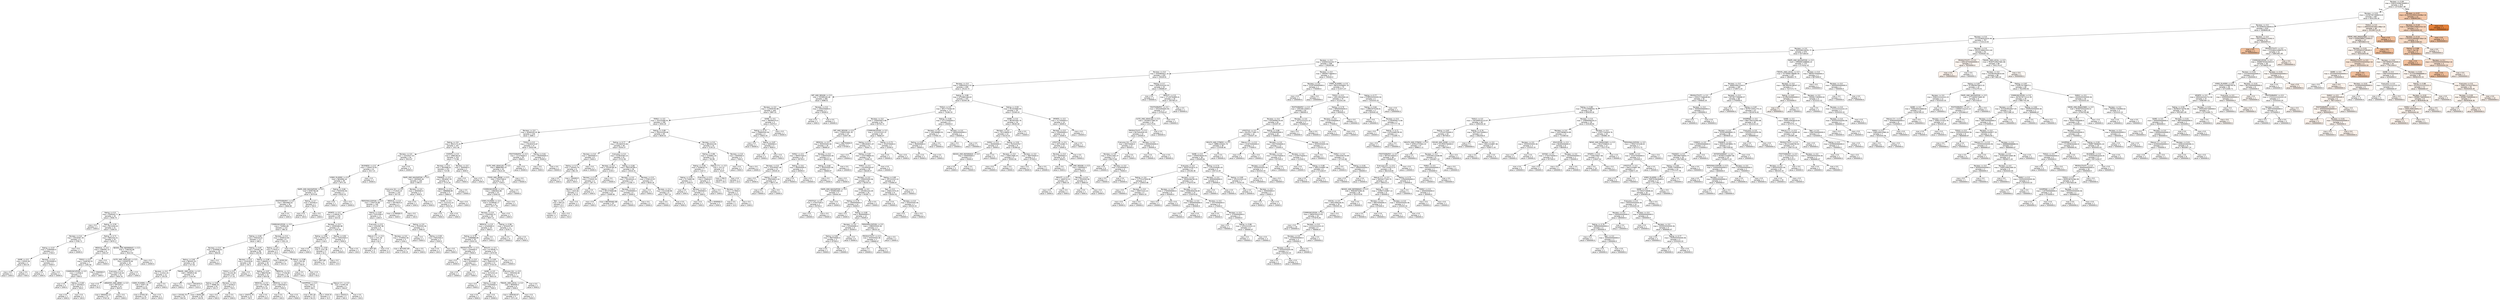 digraph Tree {
node [shape=box, style="filled, rounded", color="black", fontname=helvetica] ;
edge [fontname=helvetica] ;
0 [label="Reviews <= 0.08\nmse = 5383315096764695.0\nsamples = 879\nvalue = 14741847.48", fillcolor="#e5813904"] ;
1 [label="Reviews <= 0.01\nmse = 1425670673006414.8\nsamples = 867\nvalue = 8341256.26", fillcolor="#e5813902"] ;
0 -> 1 [labeldistance=2.5, labelangle=45, headlabel="True"] ;
2 [label="Reviews <= 0.0\nmse = 451609635238355.8\nsamples = 819\nvalue = 3408646.66", fillcolor="#e5813901"] ;
1 -> 2 ;
3 [label="Reviews <= 0.0\nmse = 37135360520324.46\nsamples = 767\nvalue = 1724114.04", fillcolor="#e5813900"] ;
2 -> 3 ;
4 [label="Reviews <= 0.0\nmse = 4830486156291.72\nsamples = 676\nvalue = 637168.63", fillcolor="#e5813900"] ;
3 -> 4 ;
5 [label="Reviews <= 0.0\nmse = 526065432104.77\nsamples = 506\nvalue = 139269.88", fillcolor="#e5813900"] ;
4 -> 5 ;
6 [label="Reviews <= 0.0\nmse = 6440865621.16\nsamples = 429\nvalue = 29528.91", fillcolor="#e5813900"] ;
5 -> 6 ;
7 [label="Reviews <= 0.0\nmse = 2489263413.53\nsamples = 409\nvalue = 19124.73", fillcolor="#e5813900"] ;
6 -> 7 ;
8 [label="ART_AND_DESIGN <= 0.5\nmse = 133385193.46\nsamples = 306\nvalue = 4088.01", fillcolor="#e5813900"] ;
7 -> 8 ;
9 [label="Reviews <= 0.0\nmse = 114949793.88\nsamples = 304\nvalue = 3897.01", fillcolor="#e5813900"] ;
8 -> 9 ;
10 [label="FAMILY <= 0.5\nmse = 103102080.91\nsamples = 299\nvalue = 3554.29", fillcolor="#e5813900"] ;
9 -> 10 ;
11 [label="Reviews <= 0.0\nmse = 40460255.03\nsamples = 234\nvalue = 2685.2", fillcolor="#e5813900"] ;
10 -> 11 ;
12 [label="Rating <= 0.8\nmse = 6922173.19\nsamples = 197\nvalue = 1421.56", fillcolor="#e5813900"] ;
11 -> 12 ;
13 [label="Reviews <= 0.0\nmse = 14242627.53\nsamples = 44\nvalue = 3915.67", fillcolor="#e5813900"] ;
12 -> 13 ;
14 [label="BUSINESS <= 0.5\nmse = 11644170.92\nsamples = 41\nvalue = 3317.21", fillcolor="#e5813900"] ;
13 -> 14 ;
15 [label="VIDEO_PLAYERS <= 0.5\nmse = 9816992.42\nsamples = 39\nvalue = 2971.55", fillcolor="#e5813900"] ;
14 -> 15 ;
16 [label="MAPS_AND_NAVIGATION <= 0.5\nmse = 8395790.08\nsamples = 37\nvalue = 2679.09", fillcolor="#e5813900"] ;
15 -> 16 ;
17 [label="PHOTOGRAPHY <= 0.5\nmse = 8654984.62\nsamples = 35\nvalue = 2846.08", fillcolor="#e5813900"] ;
16 -> 17 ;
18 [label="Rating <= 0.5\nmse = 9185043.71\nsamples = 33\nvalue = 3046.74", fillcolor="#e5813900"] ;
17 -> 18 ;
19 [label="mse = 0.0\nsamples = 2\nvalue = 1000.0", fillcolor="#e5813900"] ;
18 -> 19 ;
20 [label="Rating <= 0.59\nmse = 9513204.43\nsamples = 31\nvalue = 3189.53", fillcolor="#e5813900"] ;
18 -> 20 ;
21 [label="Reviews <= 0.0\nmse = 20418367.35\nsamples = 6\nvalue = 4785.71", fillcolor="#e5813900"] ;
20 -> 21 ;
22 [label="Rating <= 0.57\nmse = 13360000.0\nsamples = 4\nvalue = 2700.0", fillcolor="#e5813900"] ;
21 -> 22 ;
23 [label="GAME <= 0.5\nmse = 55555.56\nsamples = 2\nvalue = 833.33", fillcolor="#e5813900"] ;
22 -> 23 ;
24 [label="mse = 0.0\nsamples = 1\nvalue = 1000.0", fillcolor="#e5813900"] ;
23 -> 24 ;
25 [label="mse = 0.0\nsamples = 1\nvalue = 500.0", fillcolor="#e5813900"] ;
23 -> 25 ;
26 [label="Reviews <= 0.0\nmse = 20250000.0\nsamples = 2\nvalue = 5500.0", fillcolor="#e5813900"] ;
22 -> 26 ;
27 [label="mse = 0.0\nsamples = 1\nvalue = 1000.0", fillcolor="#e5813900"] ;
26 -> 27 ;
28 [label="mse = 0.0\nsamples = 1\nvalue = 10000.0", fillcolor="#e5813900"] ;
26 -> 28 ;
29 [label="mse = 0.0\nsamples = 2\nvalue = 10000.0", fillcolor="#e5813900"] ;
21 -> 29 ;
30 [label="Rating <= 0.71\nmse = 6801024.31\nsamples = 25\nvalue = 2879.17", fillcolor="#e5813900"] ;
20 -> 30 ;
31 [label="MEDICAL <= 0.5\nmse = 2384097.22\nsamples = 8\nvalue = 1591.67", fillcolor="#e5813900"] ;
30 -> 31 ;
32 [label="TOOLS <= 0.5\nmse = 1448760.33\nsamples = 7\nvalue = 1281.82", fillcolor="#e5813900"] ;
31 -> 32 ;
33 [label="COMMUNICATION <= 0.5\nmse = 112500.0\nsamples = 5\nvalue = 850.0", fillcolor="#e5813900"] ;
32 -> 33 ;
34 [label="mse = 0.0\nsamples = 3\nvalue = 1000.0", fillcolor="#e5813900"] ;
33 -> 34 ;
35 [label="Rating <= 0.69\nmse = 202500.0\nsamples = 2\nvalue = 550.0", fillcolor="#e5813900"] ;
33 -> 35 ;
36 [label="mse = 0.0\nsamples = 1\nvalue = 1000.0", fillcolor="#e5813900"] ;
35 -> 36 ;
37 [label="mse = 0.0\nsamples = 1\nvalue = 100.0", fillcolor="#e5813900"] ;
35 -> 37 ;
38 [label="mse = 2560000.0\nsamples = 2\nvalue = 1800.0", fillcolor="#e5813900"] ;
32 -> 38 ;
39 [label="mse = 0.0\nsamples = 1\nvalue = 5000.0", fillcolor="#e5813900"] ;
31 -> 39 ;
40 [label="BOOKS_AND_REFERENCE <= 0.5\nmse = 7766245.66\nsamples = 17\nvalue = 3522.92", fillcolor="#e5813900"] ;
30 -> 40 ;
41 [label="AUTO_AND_VEHICLES <= 0.5\nmse = 6200576.56\nsamples = 16\nvalue = 3241.3", fillcolor="#e5813900"] ;
40 -> 41 ;
42 [label="Everyone <= 0.5\nmse = 6267120.18\nsamples = 15\nvalue = 3454.76", fillcolor="#e5813900"] ;
41 -> 42 ;
43 [label="mse = 0.0\nsamples = 1\nvalue = 50.0", fillcolor="#e5813900"] ;
42 -> 43 ;
44 [label="LIBRARIES_AND_DEMO <= 0.5\nmse = 5971875.0\nsamples = 14\nvalue = 3625.0", fillcolor="#e5813900"] ;
42 -> 44 ;
45 [label="mse = 5904432.13\nsamples = 13\nvalue = 3763.16", fillcolor="#e5813900"] ;
44 -> 45 ;
46 [label="mse = 0.0\nsamples = 1\nvalue = 1000.0", fillcolor="#e5813900"] ;
44 -> 46 ;
47 [label="mse = 0.0\nsamples = 1\nvalue = 1000.0", fillcolor="#e5813900"] ;
41 -> 47 ;
48 [label="mse = 0.0\nsamples = 1\nvalue = 10000.0", fillcolor="#e5813900"] ;
40 -> 48 ;
49 [label="mse = 0.0\nsamples = 2\nvalue = 1000.0", fillcolor="#e5813900"] ;
17 -> 49 ;
50 [label="Rating <= 0.7\nmse = 202500.0\nsamples = 2\nvalue = 550.0", fillcolor="#e5813900"] ;
16 -> 50 ;
51 [label="mse = 0.0\nsamples = 1\nvalue = 100.0", fillcolor="#e5813900"] ;
50 -> 51 ;
52 [label="mse = 0.0\nsamples = 1\nvalue = 1000.0", fillcolor="#e5813900"] ;
50 -> 52 ;
53 [label="Rating <= 0.66\nmse = 5555555.56\nsamples = 2\nvalue = 8333.33", fillcolor="#e5813900"] ;
15 -> 53 ;
54 [label="mse = 0.0\nsamples = 1\nvalue = 5000.0", fillcolor="#e5813900"] ;
53 -> 54 ;
55 [label="mse = 0.0\nsamples = 1\nvalue = 10000.0", fillcolor="#e5813900"] ;
53 -> 55 ;
56 [label="mse = 0.0\nsamples = 2\nvalue = 10000.0", fillcolor="#e5813900"] ;
14 -> 56 ;
57 [label="mse = 0.0\nsamples = 3\nvalue = 10000.0", fillcolor="#e5813900"] ;
13 -> 57 ;
58 [label="EVENTS <= 0.5\nmse = 2986190.02\nsamples = 153\nvalue = 773.86", fillcolor="#e5813900"] ;
12 -> 58 ;
59 [label="Reviews <= 0.0\nmse = 2819486.61\nsamples = 151\nvalue = 723.06", fillcolor="#e5813900"] ;
58 -> 59 ;
60 [label="MAPS_AND_NAVIGATION <= 0.5\nmse = 1853005.28\nsamples = 145\nvalue = 548.57", fillcolor="#e5813900"] ;
59 -> 60 ;
61 [label="Everyone 10+ <= 0.5\nmse = 1713033.15\nsamples = 143\nvalue = 507.02", fillcolor="#e5813900"] ;
60 -> 61 ;
62 [label="PERSONALIZATION <= 0.5\nmse = 1350720.88\nsamples = 140\nvalue = 471.37", fillcolor="#e5813900"] ;
61 -> 62 ;
63 [label="SPORTS <= 0.5\nmse = 1139016.79\nsamples = 129\nvalue = 424.32", fillcolor="#e5813900"] ;
62 -> 63 ;
64 [label="COMMUNICATION <= 0.5\nmse = 740963.89\nsamples = 123\nvalue = 386.32", fillcolor="#e5813900"] ;
63 -> 64 ;
65 [label="Rating <= 0.82\nmse = 556320.51\nsamples = 117\nvalue = 348.3", fillcolor="#e5813900"] ;
64 -> 65 ;
66 [label="Reviews <= 0.0\nmse = 2039066.61\nsamples = 19\nvalue = 806.81", fillcolor="#e5813900"] ;
65 -> 66 ;
67 [label="Rating <= 0.82\nmse = 883451.61\nsamples = 18\nvalue = 517.62", fillcolor="#e5813900"] ;
66 -> 67 ;
68 [label="Reviews <= 0.0\nmse = 112521.25\nsamples = 12\nvalue = 235.55", fillcolor="#e5813900"] ;
67 -> 68 ;
69 [label="VIDEO_PLAYERS <= 0.5\nmse = 52877.46\nsamples = 11\nvalue = 150.61", fillcolor="#e5813900"] ;
68 -> 69 ;
70 [label="mse = 67044.35\nsamples = 10\nvalue = 165.07", fillcolor="#e5813900"] ;
69 -> 70 ;
71 [label="mse = 0.0\nsamples = 1\nvalue = 100.0", fillcolor="#e5813900"] ;
69 -> 71 ;
72 [label="mse = 0.0\nsamples = 1\nvalue = 1000.0", fillcolor="#e5813900"] ;
68 -> 72 ;
73 [label="TRAVEL_AND_LOCAL <= 0.5\nmse = 2026913.58\nsamples = 6\nvalue = 1144.44", fillcolor="#e5813900"] ;
67 -> 73 ;
74 [label="mse = 0.0\nsamples = 3\nvalue = 1000.0", fillcolor="#e5813900"] ;
73 -> 74 ;
75 [label="mse = 4501875.0\nsamples = 3\nvalue = 1325.0", fillcolor="#e5813900"] ;
73 -> 75 ;
76 [label="mse = 0.0\nsamples = 1\nvalue = 5000.0", fillcolor="#e5813900"] ;
66 -> 76 ;
77 [label="Rating <= 0.87\nmse = 244361.56\nsamples = 98\nvalue = 265.66", fillcolor="#e5813900"] ;
65 -> 77 ;
78 [label="Reviews <= 0.0\nmse = 101618.62\nsamples = 64\nvalue = 192.5", fillcolor="#e5813900"] ;
77 -> 78 ;
79 [label="TOOLS <= 0.5\nmse = 91102.39\nsamples = 63\nvalue = 177.41", fillcolor="#e5813900"] ;
78 -> 79 ;
80 [label="Rating <= 0.83\nmse = 78986.36\nsamples = 61\nvalue = 155.17", fillcolor="#e5813900"] ;
79 -> 80 ;
81 [label="mse = 153182.75\nsamples = 19\nvalue = 300.54", fillcolor="#e5813900"] ;
80 -> 81 ;
82 [label="mse = 40452.88\nsamples = 42\nvalue = 100.91", fillcolor="#e5813900"] ;
80 -> 82 ;
83 [label="Reviews <= 0.0\nmse = 62500.0\nsamples = 2\nvalue = 750.0", fillcolor="#e5813900"] ;
79 -> 83 ;
84 [label="mse = 0.0\nsamples = 1\nvalue = 500.0", fillcolor="#e5813900"] ;
83 -> 84 ;
85 [label="mse = 0.0\nsamples = 1\nvalue = 1000.0", fillcolor="#e5813900"] ;
83 -> 85 ;
86 [label="mse = 0.0\nsamples = 1\nvalue = 1000.0", fillcolor="#e5813900"] ;
78 -> 86 ;
87 [label="Rating <= 0.99\nmse = 466052.2\nsamples = 34\nvalue = 392.22", fillcolor="#e5813900"] ;
77 -> 87 ;
88 [label="Rating <= 0.97\nmse = 886378.99\nsamples = 15\nvalue = 829.58", fillcolor="#e5813900"] ;
87 -> 88 ;
89 [label="MEDICAL <= 0.5\nmse = 127739.88\nsamples = 13\nvalue = 673.18", fillcolor="#e5813900"] ;
88 -> 89 ;
90 [label="mse = 104374.75\nsamples = 12\nvalue = 730.5", fillcolor="#e5813900"] ;
89 -> 90 ;
91 [label="mse = 0.0\nsamples = 1\nvalue = 100.0", fillcolor="#e5813900"] ;
89 -> 91 ;
92 [label="MEDICAL <= 0.5\nmse = 6002500.0\nsamples = 2\nvalue = 2550.0", fillcolor="#e5813900"] ;
88 -> 92 ;
93 [label="mse = 0.0\nsamples = 1\nvalue = 100.0", fillcolor="#e5813900"] ;
92 -> 93 ;
94 [label="mse = 0.0\nsamples = 1\nvalue = 5000.0", fillcolor="#e5813900"] ;
92 -> 94 ;
95 [label="MEDICAL <= 0.5\nmse = 17236.69\nsamples = 19\nvalue = 123.08", fillcolor="#e5813900"] ;
87 -> 95 ;
96 [label="SHOPPING <= 0.5\nmse = 864.0\nsamples = 15\nvalue = 86.0", fillcolor="#e5813900"] ;
95 -> 96 ;
97 [label="mse = 255.18\nsamples = 13\nvalue = 94.23", fillcolor="#e5813900"] ;
96 -> 97 ;
98 [label="mse = 1518.75\nsamples = 2\nvalue = 32.5", fillcolor="#e5813900"] ;
96 -> 98 ;
99 [label="Mature 17+ <= 0.5\nmse = 51955.56\nsamples = 4\nvalue = 246.67", fillcolor="#e5813900"] ;
95 -> 99 ;
100 [label="mse = 55425.0\nsamples = 3\nvalue = 265.0", fillcolor="#e5813900"] ;
99 -> 100 ;
101 [label="mse = 0.0\nsamples = 1\nvalue = 100.0", fillcolor="#e5813900"] ;
99 -> 101 ;
102 [label="Reviews <= 0.0\nmse = 4458510.94\nsamples = 6\nvalue = 1351.25", fillcolor="#e5813900"] ;
64 -> 102 ;
103 [label="Rating <= 0.9\nmse = 27625.0\nsamples = 5\nvalue = 135.0", fillcolor="#e5813900"] ;
102 -> 103 ;
104 [label="mse = 45355.56\nsamples = 3\nvalue = 203.33", fillcolor="#e5813900"] ;
103 -> 104 ;
105 [label="Rating <= 0.98\nmse = 555.56\nsamples = 2\nvalue = 66.67", fillcolor="#e5813900"] ;
103 -> 105 ;
106 [label="mse = 0.0\nsamples = 1\nvalue = 100.0", fillcolor="#e5813900"] ;
105 -> 106 ;
107 [label="mse = 0.0\nsamples = 1\nvalue = 50.0", fillcolor="#e5813900"] ;
105 -> 107 ;
108 [label="mse = 0.0\nsamples = 1\nvalue = 5000.0", fillcolor="#e5813900"] ;
102 -> 108 ;
109 [label="Reviews <= 0.0\nmse = 10595466.98\nsamples = 6\nvalue = 1426.38", fillcolor="#e5813900"] ;
63 -> 109 ;
110 [label="Rating <= 0.84\nmse = 123941.25\nsamples = 4\nvalue = 218.5", fillcolor="#e5813900"] ;
109 -> 110 ;
111 [label="mse = 0.0\nsamples = 1\nvalue = 1000.0", fillcolor="#e5813900"] ;
110 -> 111 ;
112 [label="Rating <= 0.92\nmse = 2151.36\nsamples = 3\nvalue = 62.2", fillcolor="#e5813900"] ;
110 -> 112 ;
113 [label="mse = 1837.69\nsamples = 2\nvalue = 75.25", fillcolor="#e5813900"] ;
112 -> 113 ;
114 [label="mse = 0.0\nsamples = 1\nvalue = 10.0", fillcolor="#e5813900"] ;
112 -> 114 ;
115 [label="Rating <= 0.92\nmse = 24502500.0\nsamples = 2\nvalue = 5050.0", fillcolor="#e5813900"] ;
109 -> 115 ;
116 [label="mse = 0.0\nsamples = 1\nvalue = 10000.0", fillcolor="#e5813900"] ;
115 -> 116 ;
117 [label="mse = 0.0\nsamples = 1\nvalue = 100.0", fillcolor="#e5813900"] ;
115 -> 117 ;
118 [label="Rating <= 0.87\nmse = 4251558.0\nsamples = 11\nvalue = 1264.0", fillcolor="#e5813900"] ;
62 -> 118 ;
119 [label="Everyone <= 0.5\nmse = 2202087.96\nsamples = 8\nvalue = 633.2", fillcolor="#e5813900"] ;
118 -> 119 ;
120 [label="Mature 17+ <= 0.5\nmse = 2151.36\nsamples = 4\nvalue = 62.2", fillcolor="#e5813900"] ;
119 -> 120 ;
121 [label="mse = 1837.69\nsamples = 3\nvalue = 75.25", fillcolor="#e5813900"] ;
120 -> 121 ;
122 [label="mse = 0.0\nsamples = 1\nvalue = 10.0", fillcolor="#e5813900"] ;
120 -> 122 ;
123 [label="Reviews <= 0.0\nmse = 3749942.56\nsamples = 4\nvalue = 1204.2", fillcolor="#e5813900"] ;
119 -> 123 ;
124 [label="mse = 4674397.69\nsamples = 3\nvalue = 1255.25", fillcolor="#e5813900"] ;
123 -> 124 ;
125 [label="mse = 0.0\nsamples = 1\nvalue = 1000.0", fillcolor="#e5813900"] ;
123 -> 125 ;
126 [label="Rating <= 0.9\nmse = 5335555.56\nsamples = 3\nvalue = 3366.67", fillcolor="#e5813900"] ;
118 -> 126 ;
127 [label="mse = 0.0\nsamples = 1\nvalue = 5000.0", fillcolor="#e5813900"] ;
126 -> 127 ;
128 [label="Rating <= 0.93\nmse = 6002500.0\nsamples = 2\nvalue = 2550.0", fillcolor="#e5813900"] ;
126 -> 128 ;
129 [label="mse = 0.0\nsamples = 1\nvalue = 100.0", fillcolor="#e5813900"] ;
128 -> 129 ;
130 [label="mse = 0.0\nsamples = 1\nvalue = 5000.0", fillcolor="#e5813900"] ;
128 -> 130 ;
131 [label="MEDICAL <= 0.5\nmse = 18376875.0\nsamples = 3\nvalue = 2575.0", fillcolor="#e5813900"] ;
61 -> 131 ;
132 [label="mse = 21780000.0\nsamples = 2\nvalue = 3400.0", fillcolor="#e5813900"] ;
131 -> 132 ;
133 [label="mse = 0.0\nsamples = 1\nvalue = 100.0", fillcolor="#e5813900"] ;
131 -> 133 ;
134 [label="Reviews <= 0.0\nmse = 4000000.0\nsamples = 2\nvalue = 3000.0", fillcolor="#e5813900"] ;
60 -> 134 ;
135 [label="mse = 0.0\nsamples = 1\nvalue = 1000.0", fillcolor="#e5813900"] ;
134 -> 135 ;
136 [label="mse = 0.0\nsamples = 1\nvalue = 5000.0", fillcolor="#e5813900"] ;
134 -> 136 ;
137 [label="FINANCE <= 0.5\nmse = 9918367.35\nsamples = 6\nvalue = 3714.29", fillcolor="#e5813900"] ;
59 -> 137 ;
138 [label="MEDICAL <= 0.5\nmse = 3888888.89\nsamples = 5\nvalue = 2666.67", fillcolor="#e5813900"] ;
137 -> 138 ;
139 [label="GAME <= 0.5\nmse = 2222222.22\nsamples = 4\nvalue = 4333.33", fillcolor="#e5813900"] ;
138 -> 139 ;
140 [label="mse = 0.0\nsamples = 3\nvalue = 5000.0", fillcolor="#e5813900"] ;
139 -> 140 ;
141 [label="mse = 0.0\nsamples = 1\nvalue = 1000.0", fillcolor="#e5813900"] ;
139 -> 141 ;
142 [label="mse = 0.0\nsamples = 1\nvalue = 1000.0", fillcolor="#e5813900"] ;
138 -> 142 ;
143 [label="mse = 0.0\nsamples = 1\nvalue = 10000.0", fillcolor="#e5813900"] ;
137 -> 143 ;
144 [label="Reviews <= 0.0\nmse = 3000000.0\nsamples = 2\nvalue = 4000.0", fillcolor="#e5813900"] ;
58 -> 144 ;
145 [label="mse = 0.0\nsamples = 1\nvalue = 5000.0", fillcolor="#e5813900"] ;
144 -> 145 ;
146 [label="mse = 0.0\nsamples = 1\nvalue = 1000.0", fillcolor="#e5813900"] ;
144 -> 146 ;
147 [label="TOOLS <= 0.5\nmse = 176283374.87\nsamples = 37\nvalue = 10433.96", fillcolor="#e5813900"] ;
11 -> 147 ;
148 [label="PHOTOGRAPHY <= 0.5\nmse = 121478400.0\nsamples = 35\nvalue = 8960.0", fillcolor="#e5813900"] ;
147 -> 148 ;
149 [label="AUTO_AND_VEHICLES <= 0.5\nmse = 88882965.43\nsamples = 34\nvalue = 8122.45", fillcolor="#e5813900"] ;
148 -> 149 ;
150 [label="FOOD_AND_DRINK <= 0.5\nmse = 53437500.0\nsamples = 33\nvalue = 7250.0", fillcolor="#e5813900"] ;
149 -> 150 ;
151 [label="COMMUNICATION <= 0.5\nmse = 14862833.86\nsamples = 32\nvalue = 6340.43", fillcolor="#e5813900"] ;
150 -> 151 ;
152 [label="VIDEO_PLAYERS <= 0.5\nmse = 14199506.17\nsamples = 31\nvalue = 6577.78", fillcolor="#e5813900"] ;
151 -> 152 ;
153 [label="Reviews <= 0.0\nmse = 13345592.21\nsamples = 30\nvalue = 6837.21", fillcolor="#e5813900"] ;
152 -> 153 ;
154 [label="MEDICAL <= 0.5\nmse = 14160000.0\nsamples = 19\nvalue = 5800.0", fillcolor="#e5813900"] ;
153 -> 154 ;
155 [label="Rating <= 0.76\nmse = 12888888.89\nsamples = 18\nvalue = 6333.33", fillcolor="#e5813900"] ;
154 -> 155 ;
156 [label="PRODUCTIVITY <= 0.5\nmse = 2250000.0\nsamples = 6\nvalue = 9500.0", fillcolor="#e5813900"] ;
155 -> 156 ;
157 [label="mse = 0.0\nsamples = 4\nvalue = 10000.0", fillcolor="#e5813900"] ;
156 -> 157 ;
158 [label="Reviews <= 0.0\nmse = 6250000.0\nsamples = 2\nvalue = 7500.0", fillcolor="#e5813900"] ;
156 -> 158 ;
159 [label="mse = 0.0\nsamples = 1\nvalue = 10000.0", fillcolor="#e5813900"] ;
158 -> 159 ;
160 [label="mse = 0.0\nsamples = 1\nvalue = 5000.0", fillcolor="#e5813900"] ;
158 -> 160 ;
161 [label="BEAUTY <= 0.5\nmse = 9778546.71\nsamples = 12\nvalue = 4470.59", fillcolor="#e5813900"] ;
155 -> 161 ;
162 [label="Rating <= 0.83\nmse = 6462222.22\nsamples = 11\nvalue = 3733.33", fillcolor="#e5813900"] ;
161 -> 162 ;
163 [label="GAME <= 0.5\nmse = 3472222.22\nsamples = 4\nvalue = 5833.33", fillcolor="#e5813900"] ;
162 -> 163 ;
164 [label="mse = 0.0\nsamples = 2\nvalue = 5000.0", fillcolor="#e5813900"] ;
163 -> 164 ;
165 [label="Rating <= 0.81\nmse = 6250000.0\nsamples = 2\nvalue = 7500.0", fillcolor="#e5813900"] ;
163 -> 165 ;
166 [label="mse = 0.0\nsamples = 1\nvalue = 5000.0", fillcolor="#e5813900"] ;
165 -> 166 ;
167 [label="mse = 0.0\nsamples = 1\nvalue = 10000.0", fillcolor="#e5813900"] ;
165 -> 167 ;
168 [label="Everyone 10+ <= 0.5\nmse = 3555555.56\nsamples = 7\nvalue = 2333.33", fillcolor="#e5813900"] ;
162 -> 168 ;
169 [label="TRAVEL_AND_LOCAL <= 0.5\nmse = 3000000.0\nsamples = 6\nvalue = 2000.0", fillcolor="#e5813900"] ;
168 -> 169 ;
170 [label="mse = 1959183.67\nsamples = 5\nvalue = 1571.43", fillcolor="#e5813900"] ;
169 -> 170 ;
171 [label="mse = 0.0\nsamples = 1\nvalue = 5000.0", fillcolor="#e5813900"] ;
169 -> 171 ;
172 [label="mse = 0.0\nsamples = 1\nvalue = 5000.0", fillcolor="#e5813900"] ;
168 -> 172 ;
173 [label="mse = 0.0\nsamples = 1\nvalue = 10000.0", fillcolor="#e5813900"] ;
161 -> 173 ;
174 [label="mse = 0.0\nsamples = 1\nvalue = 1000.0", fillcolor="#e5813900"] ;
154 -> 174 ;
175 [label="Rating <= 0.96\nmse = 3254437.87\nsamples = 11\nvalue = 9230.77", fillcolor="#e5813900"] ;
153 -> 175 ;
176 [label="mse = 0.0\nsamples = 9\nvalue = 10000.0", fillcolor="#e5813900"] ;
175 -> 176 ;
177 [label="mse = 0.0\nsamples = 2\nvalue = 5000.0", fillcolor="#e5813900"] ;
175 -> 177 ;
178 [label="mse = 0.0\nsamples = 1\nvalue = 1000.0", fillcolor="#e5813900"] ;
152 -> 178 ;
179 [label="mse = 0.0\nsamples = 1\nvalue = 1000.0", fillcolor="#e5813900"] ;
151 -> 179 ;
180 [label="mse = 0.0\nsamples = 1\nvalue = 50000.0", fillcolor="#e5813900"] ;
150 -> 180 ;
181 [label="mse = 0.0\nsamples = 1\nvalue = 50000.0", fillcolor="#e5813900"] ;
149 -> 181 ;
182 [label="mse = 0.0\nsamples = 1\nvalue = 50000.0", fillcolor="#e5813900"] ;
148 -> 182 ;
183 [label="Rating <= 0.61\nmse = 450000000.0\nsamples = 2\nvalue = 35000.0", fillcolor="#e5813900"] ;
147 -> 183 ;
184 [label="mse = 0.0\nsamples = 1\nvalue = 5000.0", fillcolor="#e5813900"] ;
183 -> 184 ;
185 [label="mse = 0.0\nsamples = 1\nvalue = 50000.0", fillcolor="#e5813900"] ;
183 -> 185 ;
186 [label="Rating <= 0.89\nmse = 326241028.08\nsamples = 65\nvalue = 6839.42", fillcolor="#e5813900"] ;
10 -> 186 ;
187 [label="Rating <= 0.77\nmse = 412460370.56\nsamples = 49\nvalue = 8244.57", fillcolor="#e5813900"] ;
186 -> 187 ;
188 [label="Reviews <= 0.0\nmse = 16830000.0\nsamples = 8\nvalue = 3400.0", fillcolor="#e5813900"] ;
187 -> 188 ;
189 [label="Rating <= 0.71\nmse = 105443.79\nsamples = 6\nvalue = 861.54", fillcolor="#e5813900"] ;
188 -> 189 ;
190 [label="mse = 0.0\nsamples = 3\nvalue = 1000.0", fillcolor="#e5813900"] ;
189 -> 190 ;
191 [label="mse = 194400.0\nsamples = 3\nvalue = 640.0", fillcolor="#e5813900"] ;
189 -> 191 ;
192 [label="mse = 0.0\nsamples = 2\nvalue = 10000.0", fillcolor="#e5813900"] ;
188 -> 192 ;
193 [label="Everyone <= 0.5\nmse = 523816363.23\nsamples = 41\nvalue = 9722.58", fillcolor="#e5813900"] ;
187 -> 193 ;
194 [label="Reviews <= 0.0\nmse = 15228708.16\nsamples = 5\nvalue = 2230.2", fillcolor="#e5813900"] ;
193 -> 194 ;
195 [label="Reviews <= 0.0\nmse = 170325.19\nsamples = 4\nvalue = 287.75", fillcolor="#e5813900"] ;
194 -> 195 ;
196 [label="Reviews <= 0.0\nmse = 1633.56\nsamples = 3\nvalue = 50.33", fillcolor="#e5813900"] ;
195 -> 196 ;
197 [label="Teen <= 0.5\nmse = 600.25\nsamples = 2\nvalue = 25.5", fillcolor="#e5813900"] ;
196 -> 197 ;
198 [label="mse = 0.0\nsamples = 1\nvalue = 1.0", fillcolor="#e5813900"] ;
197 -> 198 ;
199 [label="mse = 0.0\nsamples = 1\nvalue = 50.0", fillcolor="#e5813900"] ;
197 -> 199 ;
200 [label="mse = 0.0\nsamples = 1\nvalue = 100.0", fillcolor="#e5813900"] ;
196 -> 200 ;
201 [label="mse = 0.0\nsamples = 1\nvalue = 1000.0", fillcolor="#e5813900"] ;
195 -> 201 ;
202 [label="mse = 0.0\nsamples = 1\nvalue = 10000.0", fillcolor="#e5813900"] ;
194 -> 202 ;
203 [label="Rating <= 0.84\nmse = 565228789.4\nsamples = 36\nvalue = 10416.31", fillcolor="#e5813900"] ;
193 -> 203 ;
204 [label="Reviews <= 0.0\nmse = 704183141.2\nsamples = 27\nvalue = 11336.77", fillcolor="#e5813900"] ;
203 -> 204 ;
205 [label="Rating <= 0.83\nmse = 821370936.88\nsamples = 21\nvalue = 10499.46", fillcolor="#e5813900"] ;
204 -> 205 ;
206 [label="mse = 0.0\nsamples = 1\nvalue = 1000.0", fillcolor="#e5813900"] ;
205 -> 206 ;
207 [label="mse = 865350462.88\nsamples = 20\nvalue = 11075.18", fillcolor="#e5813900"] ;
205 -> 207 ;
208 [label="Reviews <= 0.0\nmse = 175000000.0\nsamples = 6\nvalue = 15000.0", fillcolor="#e5813900"] ;
204 -> 208 ;
209 [label="mse = 0.0\nsamples = 1\nvalue = 50000.0", fillcolor="#e5813900"] ;
208 -> 209 ;
210 [label="mse = 0.0\nsamples = 5\nvalue = 10000.0", fillcolor="#e5813900"] ;
208 -> 210 ;
211 [label="Reviews <= 0.0\nmse = 5785123.97\nsamples = 9\nvalue = 6818.18", fillcolor="#e5813900"] ;
203 -> 211 ;
212 [label="mse = 0.0\nsamples = 3\nvalue = 5000.0", fillcolor="#e5813900"] ;
211 -> 212 ;
213 [label="Reviews <= 0.0\nmse = 6122448.98\nsamples = 6\nvalue = 7857.14", fillcolor="#e5813900"] ;
211 -> 213 ;
214 [label="mse = 0.0\nsamples = 3\nvalue = 10000.0", fillcolor="#e5813900"] ;
213 -> 214 ;
215 [label="mse = 0.0\nsamples = 3\nvalue = 5000.0", fillcolor="#e5813900"] ;
213 -> 215 ;
216 [label="Reviews <= 0.0\nmse = 8854024.95\nsamples = 16\nvalue = 2135.22", fillcolor="#e5813900"] ;
186 -> 216 ;
217 [label="Rating <= 0.98\nmse = 1246801.54\nsamples = 12\nvalue = 783.89", fillcolor="#e5813900"] ;
216 -> 217 ;
218 [label="Rating <= 0.94\nmse = 1428618.75\nsamples = 7\nvalue = 1167.5", fillcolor="#e5813900"] ;
217 -> 218 ;
219 [label="Rating <= 0.91\nmse = 2173469.39\nsamples = 4\nvalue = 1428.57", fillcolor="#e5813900"] ;
218 -> 219 ;
220 [label="mse = 0.0\nsamples = 1\nvalue = 1000.0", fillcolor="#e5813900"] ;
219 -> 220 ;
221 [label="Reviews <= 0.0\nmse = 2940000.0\nsamples = 3\nvalue = 1600.0", fillcolor="#e5813900"] ;
219 -> 221 ;
222 [label="mse = 0.0\nsamples = 1\nvalue = 1000.0", fillcolor="#e5813900"] ;
221 -> 222 ;
223 [label="mse = 4500000.0\nsamples = 2\nvalue = 2000.0", fillcolor="#e5813900"] ;
221 -> 223 ;
224 [label="Everyone <= 0.5\nmse = 156816.0\nsamples = 3\nvalue = 802.0", fillcolor="#e5813900"] ;
218 -> 224 ;
225 [label="mse = 0.0\nsamples = 1\nvalue = 1000.0", fillcolor="#e5813900"] ;
224 -> 225 ;
226 [label="Reviews <= 0.0\nmse = 217800.0\nsamples = 2\nvalue = 670.0", fillcolor="#e5813900"] ;
224 -> 226 ;
227 [label="mse = 0.0\nsamples = 1\nvalue = 10.0", fillcolor="#e5813900"] ;
226 -> 227 ;
228 [label="mse = 0.0\nsamples = 1\nvalue = 1000.0", fillcolor="#e5813900"] ;
226 -> 228 ;
229 [label="Mature 17+ <= 0.5\nmse = 222.22\nsamples = 5\nvalue = 16.67", fillcolor="#e5813900"] ;
217 -> 229 ;
230 [label="mse = 256.0\nsamples = 4\nvalue = 18.0", fillcolor="#e5813900"] ;
229 -> 230 ;
231 [label="mse = 0.0\nsamples = 1\nvalue = 10.0", fillcolor="#e5813900"] ;
229 -> 231 ;
232 [label="Reviews <= 0.0\nmse = 6000000.0\nsamples = 4\nvalue = 7000.0", fillcolor="#e5813900"] ;
216 -> 232 ;
233 [label="mse = 0.0\nsamples = 2\nvalue = 5000.0", fillcolor="#e5813900"] ;
232 -> 233 ;
234 [label="mse = 0.0\nsamples = 2\nvalue = 10000.0", fillcolor="#e5813900"] ;
232 -> 234 ;
235 [label="GAME <= 0.5\nmse = 396484375.0\nsamples = 5\nvalue = 24375.0", fillcolor="#e5813900"] ;
9 -> 235 ;
236 [label="Rating <= 0.75\nmse = 236805555.56\nsamples = 4\nvalue = 15833.33", fillcolor="#e5813900"] ;
235 -> 236 ;
237 [label="mse = 0.0\nsamples = 1\nvalue = 50000.0", fillcolor="#e5813900"] ;
236 -> 237 ;
238 [label="Rating <= 0.87\nmse = 4000000.0\nsamples = 3\nvalue = 9000.0", fillcolor="#e5813900"] ;
236 -> 238 ;
239 [label="mse = 0.0\nsamples = 2\nvalue = 10000.0", fillcolor="#e5813900"] ;
238 -> 239 ;
240 [label="mse = 0.0\nsamples = 1\nvalue = 5000.0", fillcolor="#e5813900"] ;
238 -> 240 ;
241 [label="mse = 0.0\nsamples = 1\nvalue = 50000.0", fillcolor="#e5813900"] ;
235 -> 241 ;
242 [label="Reviews <= 0.0\nmse = 2450250000.0\nsamples = 2\nvalue = 50500.0", fillcolor="#e5813900"] ;
8 -> 242 ;
243 [label="mse = 0.0\nsamples = 1\nvalue = 1000.0", fillcolor="#e5813900"] ;
242 -> 243 ;
244 [label="mse = 0.0\nsamples = 1\nvalue = 100000.0", fillcolor="#e5813900"] ;
242 -> 244 ;
245 [label="Rating <= 0.89\nmse = 6753881166.63\nsamples = 103\nvalue = 62544.38", fillcolor="#e5813900"] ;
7 -> 245 ;
246 [label="TOOLS <= 0.5\nmse = 8517770760.55\nsamples = 73\nvalue = 74180.33", fillcolor="#e5813900"] ;
245 -> 246 ;
247 [label="Reviews <= 0.0\nmse = 1456505873.98\nsamples = 64\nvalue = 65754.72", fillcolor="#e5813900"] ;
246 -> 247 ;
248 [label="ART_AND_DESIGN <= 0.5\nmse = 1166522491.35\nsamples = 20\nvalue = 42647.06", fillcolor="#e5813900"] ;
247 -> 248 ;
249 [label="MEDICAL <= 0.5\nmse = 955555555.56\nsamples = 18\nvalue = 36666.67", fillcolor="#e5813900"] ;
248 -> 249 ;
250 [label="FAMILY <= 0.5\nmse = 585937500.0\nsamples = 15\nvalue = 28750.0", fillcolor="#e5813900"] ;
249 -> 250 ;
251 [label="Reviews <= 0.0\nmse = 310249307.48\nsamples = 13\nvalue = 20526.32", fillcolor="#e5813900"] ;
250 -> 251 ;
252 [label="mse = 0.0\nsamples = 7\nvalue = 10000.0", fillcolor="#e5813900"] ;
251 -> 252 ;
253 [label="Rating <= 0.85\nmse = 326530612.24\nsamples = 6\nvalue = 38571.43", fillcolor="#e5813900"] ;
251 -> 253 ;
254 [label="mse = 0.0\nsamples = 5\nvalue = 50000.0", fillcolor="#e5813900"] ;
253 -> 254 ;
255 [label="mse = 0.0\nsamples = 1\nvalue = 10000.0", fillcolor="#e5813900"] ;
253 -> 255 ;
256 [label="Rating <= 0.6\nmse = 400000000.0\nsamples = 2\nvalue = 60000.0", fillcolor="#e5813900"] ;
250 -> 256 ;
257 [label="mse = 0.0\nsamples = 1\nvalue = 50000.0", fillcolor="#e5813900"] ;
256 -> 257 ;
258 [label="mse = 0.0\nsamples = 1\nvalue = 100000.0", fillcolor="#e5813900"] ;
256 -> 258 ;
259 [label="Reviews <= 0.0\nmse = 1180555555.56\nsamples = 3\nvalue = 68333.33", fillcolor="#e5813900"] ;
249 -> 259 ;
260 [label="Rating <= 0.82\nmse = 355555555.56\nsamples = 2\nvalue = 36666.67", fillcolor="#e5813900"] ;
259 -> 260 ;
261 [label="mse = 0.0\nsamples = 1\nvalue = 10000.0", fillcolor="#e5813900"] ;
260 -> 261 ;
262 [label="mse = 0.0\nsamples = 1\nvalue = 50000.0", fillcolor="#e5813900"] ;
260 -> 262 ;
263 [label="mse = 0.0\nsamples = 1\nvalue = 100000.0", fillcolor="#e5813900"] ;
259 -> 263 ;
264 [label="mse = 468750000.0\nsamples = 2\nvalue = 87500.0", fillcolor="#e5813900"] ;
248 -> 264 ;
265 [label="COMMUNICATION <= 0.5\nmse = 1222222222.22\nsamples = 44\nvalue = 76666.67", fillcolor="#e5813900"] ;
247 -> 265 ;
266 [label="Rating <= 0.77\nmse = 1083282871.97\nsamples = 41\nvalue = 79264.71", fillcolor="#e5813900"] ;
265 -> 266 ;
267 [label="mse = 0.0\nsamples = 7\nvalue = 100000.0", fillcolor="#e5813900"] ;
266 -> 267 ;
268 [label="Rating <= 0.87\nmse = 1233748665.01\nsamples = 34\nvalue = 73396.23", fillcolor="#e5813900"] ;
266 -> 268 ;
269 [label="FAMILY <= 0.5\nmse = 1322959183.67\nsamples = 29\nvalue = 66428.57", fillcolor="#e5813900"] ;
268 -> 269 ;
270 [label="Reviews <= 0.0\nmse = 1356555555.56\nsamples = 20\nvalue = 56333.33", fillcolor="#e5813900"] ;
269 -> 270 ;
271 [label="MAPS_AND_NAVIGATION <= 0.5\nmse = 935802469.14\nsamples = 4\nvalue = 84444.44", fillcolor="#e5813900"] ;
270 -> 271 ;
272 [label="LIFESTYLE <= 0.5\nmse = 273437500.0\nsamples = 3\nvalue = 93750.0", fillcolor="#e5813900"] ;
271 -> 272 ;
273 [label="mse = 0.0\nsamples = 2\nvalue = 100000.0", fillcolor="#e5813900"] ;
272 -> 273 ;
274 [label="mse = 0.0\nsamples = 1\nvalue = 50000.0", fillcolor="#e5813900"] ;
272 -> 274 ;
275 [label="mse = 0.0\nsamples = 1\nvalue = 10000.0", fillcolor="#e5813900"] ;
271 -> 275 ;
276 [label="GAME <= 0.5\nmse = 1053061224.49\nsamples = 16\nvalue = 44285.71", fillcolor="#e5813900"] ;
270 -> 276 ;
277 [label="Rating <= 0.79\nmse = 1000000000.0\nsamples = 14\nvalue = 50000.0", fillcolor="#e5813900"] ;
276 -> 277 ;
278 [label="mse = 0.0\nsamples = 1\nvalue = 10000.0", fillcolor="#e5813900"] ;
277 -> 278 ;
279 [label="Rating <= 0.85\nmse = 900000000.0\nsamples = 13\nvalue = 55000.0", fillcolor="#e5813900"] ;
277 -> 279 ;
280 [label="Reviews <= 0.0\nmse = 525000000.0\nsamples = 9\nvalue = 65000.0", fillcolor="#e5813900"] ;
279 -> 280 ;
281 [label="Rating <= 0.81\nmse = 468750000.0\nsamples = 3\nvalue = 87500.0", fillcolor="#e5813900"] ;
280 -> 281 ;
282 [label="mse = 0.0\nsamples = 1\nvalue = 50000.0", fillcolor="#e5813900"] ;
281 -> 282 ;
283 [label="mse = 0.0\nsamples = 2\nvalue = 100000.0", fillcolor="#e5813900"] ;
281 -> 283 ;
284 [label="mse = 0.0\nsamples = 6\nvalue = 50000.0", fillcolor="#e5813900"] ;
280 -> 284 ;
285 [label="PERSONALIZATION <= 0.5\nmse = 1080555555.56\nsamples = 4\nvalue = 38333.33", fillcolor="#e5813900"] ;
279 -> 285 ;
286 [label="PRODUCTIVITY <= 0.5\nmse = 555555555.56\nsamples = 2\nvalue = 66666.67", fillcolor="#e5813900"] ;
285 -> 286 ;
287 [label="mse = 0.0\nsamples = 1\nvalue = 100000.0", fillcolor="#e5813900"] ;
286 -> 287 ;
288 [label="mse = 0.0\nsamples = 1\nvalue = 50000.0", fillcolor="#e5813900"] ;
286 -> 288 ;
289 [label="mse = 0.0\nsamples = 2\nvalue = 10000.0", fillcolor="#e5813900"] ;
285 -> 289 ;
290 [label="mse = 0.0\nsamples = 2\nvalue = 10000.0", fillcolor="#e5813900"] ;
276 -> 290 ;
291 [label="Rating <= 0.85\nmse = 347222222.22\nsamples = 9\nvalue = 91666.67", fillcolor="#e5813900"] ;
269 -> 291 ;
292 [label="Teen <= 0.5\nmse = 206611570.25\nsamples = 8\nvalue = 95454.55", fillcolor="#e5813900"] ;
291 -> 292 ;
293 [label="mse = 0.0\nsamples = 6\nvalue = 100000.0", fillcolor="#e5813900"] ;
292 -> 293 ;
294 [label="Reviews <= 0.0\nmse = 555555555.56\nsamples = 2\nvalue = 83333.33", fillcolor="#e5813900"] ;
292 -> 294 ;
295 [label="mse = 0.0\nsamples = 1\nvalue = 100000.0", fillcolor="#e5813900"] ;
294 -> 295 ;
296 [label="mse = 0.0\nsamples = 1\nvalue = 50000.0", fillcolor="#e5813900"] ;
294 -> 296 ;
297 [label="mse = 0.0\nsamples = 1\nvalue = 50000.0", fillcolor="#e5813900"] ;
291 -> 297 ;
298 [label="mse = 0.0\nsamples = 5\nvalue = 100000.0", fillcolor="#e5813900"] ;
268 -> 298 ;
299 [label="Rating <= 0.73\nmse = 1518750000.0\nsamples = 3\nvalue = 32500.0", fillcolor="#e5813900"] ;
265 -> 299 ;
300 [label="mse = 0.0\nsamples = 1\nvalue = 100000.0", fillcolor="#e5813900"] ;
299 -> 300 ;
301 [label="mse = 0.0\nsamples = 2\nvalue = 10000.0", fillcolor="#e5813900"] ;
299 -> 301 ;
302 [label="Rating <= 0.85\nmse = 51712500000.0\nsamples = 9\nvalue = 130000.0", fillcolor="#e5813900"] ;
246 -> 302 ;
303 [label="Reviews <= 0.0\nmse = 1402366863.91\nsamples = 7\nvalue = 67692.31", fillcolor="#e5813900"] ;
302 -> 303 ;
304 [label="Rating <= 0.69\nmse = 400000000.0\nsamples = 2\nvalue = 30000.0", fillcolor="#e5813900"] ;
303 -> 304 ;
305 [label="mse = 0.0\nsamples = 1\nvalue = 50000.0", fillcolor="#e5813900"] ;
304 -> 305 ;
306 [label="mse = 0.0\nsamples = 1\nvalue = 10000.0", fillcolor="#e5813900"] ;
304 -> 306 ;
307 [label="mse = 0.0\nsamples = 5\nvalue = 100000.0", fillcolor="#e5813900"] ;
303 -> 307 ;
308 [label="Reviews <= 0.0\nmse = 180000000000.0\nsamples = 2\nvalue = 400000.0", fillcolor="#e5813900"] ;
302 -> 308 ;
309 [label="mse = 0.0\nsamples = 1\nvalue = 100000.0", fillcolor="#e5813900"] ;
308 -> 309 ;
310 [label="mse = 0.0\nsamples = 1\nvalue = 1000000.0", fillcolor="#e5813900"] ;
308 -> 310 ;
311 [label="Rating <= 0.93\nmse = 911543684.93\nsamples = 30\nvalue = 32340.43", fillcolor="#e5813900"] ;
245 -> 311 ;
312 [label="GAME <= 0.5\nmse = 887603305.79\nsamples = 16\nvalue = 48181.82", fillcolor="#e5813900"] ;
311 -> 312 ;
313 [label="Reviews <= 0.0\nmse = 761218836.57\nsamples = 14\nvalue = 54210.53", fillcolor="#e5813900"] ;
312 -> 313 ;
314 [label="FAMILY <= 0.5\nmse = 400000000.0\nsamples = 6\nvalue = 30000.0", fillcolor="#e5813900"] ;
313 -> 314 ;
315 [label="BOOKS_AND_REFERENCE <= 0.5\nmse = 300000000.0\nsamples = 4\nvalue = 20000.0", fillcolor="#e5813900"] ;
314 -> 315 ;
316 [label="mse = 0.0\nsamples = 3\nvalue = 10000.0", fillcolor="#e5813900"] ;
315 -> 316 ;
317 [label="mse = 0.0\nsamples = 1\nvalue = 50000.0", fillcolor="#e5813900"] ;
315 -> 317 ;
318 [label="mse = 0.0\nsamples = 2\nvalue = 50000.0", fillcolor="#e5813900"] ;
314 -> 318 ;
319 [label="Rating <= 0.91\nmse = 532544378.7\nsamples = 8\nvalue = 65384.62", fillcolor="#e5813900"] ;
313 -> 319 ;
320 [label="Reviews <= 0.0\nmse = 246913580.25\nsamples = 5\nvalue = 55555.56", fillcolor="#e5813900"] ;
319 -> 320 ;
321 [label="mse = 0.0\nsamples = 1\nvalue = 100000.0", fillcolor="#e5813900"] ;
320 -> 321 ;
322 [label="mse = 0.0\nsamples = 4\nvalue = 50000.0", fillcolor="#e5813900"] ;
320 -> 322 ;
323 [label="Reviews <= 0.0\nmse = 468750000.0\nsamples = 3\nvalue = 87500.0", fillcolor="#e5813900"] ;
319 -> 323 ;
324 [label="mse = 0.0\nsamples = 1\nvalue = 50000.0", fillcolor="#e5813900"] ;
323 -> 324 ;
325 [label="mse = 0.0\nsamples = 2\nvalue = 100000.0", fillcolor="#e5813900"] ;
323 -> 325 ;
326 [label="mse = 0.0\nsamples = 2\nvalue = 10000.0", fillcolor="#e5813900"] ;
312 -> 326 ;
327 [label="SPORTS <= 0.5\nmse = 517440000.0\nsamples = 14\nvalue = 18400.0", fillcolor="#e5813900"] ;
311 -> 327 ;
328 [label="Reviews <= 0.0\nmse = 250000000.0\nsamples = 13\nvalue = 15000.0", fillcolor="#e5813900"] ;
327 -> 328 ;
329 [label="LIFESTYLE <= 0.5\nmse = 85714285.71\nsamples = 11\nvalue = 10000.0", fillcolor="#e5813900"] ;
328 -> 329 ;
330 [label="Reviews <= 0.0\nmse = 6000000.0\nsamples = 10\nvalue = 8000.0", fillcolor="#e5813900"] ;
329 -> 330 ;
331 [label="mse = 0.0\nsamples = 2\nvalue = 5000.0", fillcolor="#e5813900"] ;
330 -> 331 ;
332 [label="ART_AND_DESIGN <= 0.5\nmse = 4000000.0\nsamples = 8\nvalue = 9000.0", fillcolor="#e5813900"] ;
330 -> 332 ;
333 [label="BEAUTY <= 0.5\nmse = 1909722.22\nsamples = 6\nvalue = 9583.33", fillcolor="#e5813900"] ;
332 -> 333 ;
334 [label="mse = 0.0\nsamples = 5\nvalue = 10000.0", fillcolor="#e5813900"] ;
333 -> 334 ;
335 [label="mse = 0.0\nsamples = 1\nvalue = 5000.0", fillcolor="#e5813900"] ;
333 -> 335 ;
336 [label="Reviews <= 0.0\nmse = 5555555.56\nsamples = 2\nvalue = 6666.67", fillcolor="#e5813900"] ;
332 -> 336 ;
337 [label="mse = 0.0\nsamples = 1\nvalue = 5000.0", fillcolor="#e5813900"] ;
336 -> 337 ;
338 [label="mse = 0.0\nsamples = 1\nvalue = 10000.0", fillcolor="#e5813900"] ;
336 -> 338 ;
339 [label="mse = 0.0\nsamples = 1\nvalue = 50000.0", fillcolor="#e5813900"] ;
329 -> 339 ;
340 [label="mse = 0.0\nsamples = 2\nvalue = 50000.0", fillcolor="#e5813900"] ;
328 -> 340 ;
341 [label="mse = 0.0\nsamples = 1\nvalue = 100000.0", fillcolor="#e5813900"] ;
327 -> 341 ;
342 [label="Rating <= 0.7\nmse = 40052525252.53\nsamples = 20\nvalue = 236666.67", fillcolor="#e5813900"] ;
6 -> 342 ;
343 [label="mse = 0.0\nsamples = 2\nvalue = 500000.0", fillcolor="#e5813900"] ;
342 -> 343 ;
344 [label="BEAUTY <= 0.5\nmse = 27139792899.41\nsamples = 18\nvalue = 165769.23", fillcolor="#e5813900"] ;
342 -> 344 ;
345 [label="PHOTOGRAPHY <= 0.5\nmse = 19316493055.56\nsamples = 17\nvalue = 137916.67", fillcolor="#e5813900"] ;
344 -> 345 ;
346 [label="AUTO_AND_VEHICLES <= 0.5\nmse = 14208317580.34\nsamples = 16\nvalue = 122173.91", fillcolor="#e5813900"] ;
345 -> 346 ;
347 [label="PRODUCTIVITY <= 0.5\nmse = 8070454545.45\nsamples = 15\nvalue = 105000.0", fillcolor="#e5813900"] ;
346 -> 347 ;
348 [label="Everyone 10+ <= 0.5\nmse = 694750000.0\nsamples = 13\nvalue = 85500.0", fillcolor="#e5813900"] ;
347 -> 348 ;
349 [label="Reviews <= 0.0\nmse = 415512465.37\nsamples = 12\nvalue = 89473.68", fillcolor="#e5813900"] ;
348 -> 349 ;
350 [label="mse = 0.0\nsamples = 8\nvalue = 100000.0", fillcolor="#e5813900"] ;
349 -> 350 ;
351 [label="Reviews <= 0.0\nmse = 625000000.0\nsamples = 4\nvalue = 75000.0", fillcolor="#e5813900"] ;
349 -> 351 ;
352 [label="mse = 0.0\nsamples = 2\nvalue = 50000.0", fillcolor="#e5813900"] ;
351 -> 352 ;
353 [label="mse = 0.0\nsamples = 2\nvalue = 100000.0", fillcolor="#e5813900"] ;
351 -> 353 ;
354 [label="mse = 0.0\nsamples = 1\nvalue = 10000.0", fillcolor="#e5813900"] ;
348 -> 354 ;
355 [label="Reviews <= 0.0\nmse = 40000000000.0\nsamples = 2\nvalue = 300000.0", fillcolor="#e5813900"] ;
347 -> 355 ;
356 [label="mse = 0.0\nsamples = 1\nvalue = 100000.0", fillcolor="#e5813900"] ;
355 -> 356 ;
357 [label="mse = 0.0\nsamples = 1\nvalue = 500000.0", fillcolor="#e5813900"] ;
355 -> 357 ;
358 [label="mse = 0.0\nsamples = 1\nvalue = 500000.0", fillcolor="#e5813900"] ;
346 -> 358 ;
359 [label="mse = 0.0\nsamples = 1\nvalue = 500000.0", fillcolor="#e5813900"] ;
345 -> 359 ;
360 [label="mse = 0.0\nsamples = 1\nvalue = 500000.0", fillcolor="#e5813900"] ;
344 -> 360 ;
361 [label="Reviews <= 0.0\nmse = 2960957798400.0\nsamples = 77\nvalue = 745040.0", fillcolor="#e5813900"] ;
5 -> 361 ;
362 [label="Reviews <= 0.0\nmse = 15187500000000.0\nsamples = 2\nvalue = 7750000.0", fillcolor="#e5813902"] ;
361 -> 362 ;
363 [label="mse = 0.0\nsamples = 1\nvalue = 1000000.0", fillcolor="#e5813900"] ;
362 -> 363 ;
364 [label="mse = 0.0\nsamples = 1\nvalue = 10000000.0", fillcolor="#e5813903"] ;
362 -> 364 ;
365 [label="VIDEO_PLAYERS <= 0.5\nmse = 881019356601.32\nsamples = 75\nvalue = 513471.07", fillcolor="#e5813900"] ;
361 -> 365 ;
366 [label="TOOLS <= 0.5\nmse = 128119922565.44\nsamples = 70\nvalue = 412201.83", fillcolor="#e5813900"] ;
365 -> 366 ;
367 [label="PHOTOGRAPHY <= 0.5\nmse = 109108110000.0\nsamples = 64\nvalue = 368300.0", fillcolor="#e5813900"] ;
366 -> 367 ;
368 [label="Reviews <= 0.0\nmse = 93436996378.45\nsamples = 62\nvalue = 333297.87", fillcolor="#e5813900"] ;
367 -> 368 ;
369 [label="LIFESTYLE <= 0.5\nmse = 60155177483.72\nsamples = 42\nvalue = 255507.25", fillcolor="#e5813900"] ;
368 -> 369 ;
370 [label="HEALTH_AND_FITNESS <= 0.5\nmse = 36881325443.79\nsamples = 38\nvalue = 223538.46", fillcolor="#e5813900"] ;
369 -> 370 ;
371 [label="GAME <= 0.5\nmse = 33959258263.91\nsamples = 36\nvalue = 205409.84", fillcolor="#e5813900"] ;
370 -> 371 ;
372 [label="Everyone <= 0.5\nmse = 36267541874.15\nsamples = 27\nvalue = 235106.38", fillcolor="#e5813900"] ;
371 -> 372 ;
373 [label="Rating <= 0.6\nmse = 11775147928.99\nsamples = 6\nvalue = 126923.08", fillcolor="#e5813900"] ;
372 -> 373 ;
374 [label="mse = 0.0\nsamples = 1\nvalue = 500000.0", fillcolor="#e5813900"] ;
373 -> 374 ;
375 [label="Reviews <= 0.0\nmse = 190972222.22\nsamples = 5\nvalue = 95833.33", fillcolor="#e5813900"] ;
373 -> 375 ;
376 [label="mse = 0.0\nsamples = 1\nvalue = 50000.0", fillcolor="#e5813900"] ;
375 -> 376 ;
377 [label="mse = 0.0\nsamples = 4\nvalue = 100000.0", fillcolor="#e5813900"] ;
375 -> 377 ;
378 [label="Reviews <= 0.0\nmse = 39446366782.01\nsamples = 21\nvalue = 276470.59", fillcolor="#e5813900"] ;
372 -> 378 ;
379 [label="Reviews <= 0.0\nmse = 17500000000.0\nsamples = 6\nvalue = 450000.0", fillcolor="#e5813900"] ;
378 -> 379 ;
380 [label="mse = 0.0\nsamples = 1\nvalue = 100000.0", fillcolor="#e5813900"] ;
379 -> 380 ;
381 [label="mse = 0.0\nsamples = 5\nvalue = 500000.0", fillcolor="#e5813900"] ;
379 -> 381 ;
382 [label="Reviews <= 0.0\nmse = 34082840236.69\nsamples = 15\nvalue = 223076.92", fillcolor="#e5813900"] ;
378 -> 382 ;
383 [label="Reviews <= 0.0\nmse = 40000000000.0\nsamples = 6\nvalue = 300000.0", fillcolor="#e5813900"] ;
382 -> 383 ;
384 [label="mse = 0.0\nsamples = 4\nvalue = 100000.0", fillcolor="#e5813900"] ;
383 -> 384 ;
385 [label="mse = 0.0\nsamples = 2\nvalue = 500000.0", fillcolor="#e5813900"] ;
383 -> 385 ;
386 [label="Reviews <= 0.0\nmse = 24375000000.0\nsamples = 9\nvalue = 175000.0", fillcolor="#e5813900"] ;
382 -> 386 ;
387 [label="mse = 0.0\nsamples = 4\nvalue = 100000.0", fillcolor="#e5813900"] ;
386 -> 387 ;
388 [label="Reviews <= 0.0\nmse = 37500000000.0\nsamples = 5\nvalue = 250000.0", fillcolor="#e5813900"] ;
386 -> 388 ;
389 [label="mse = 0.0\nsamples = 1\nvalue = 500000.0", fillcolor="#e5813900"] ;
388 -> 389 ;
390 [label="Rating <= 0.86\nmse = 22222222222.22\nsamples = 4\nvalue = 166666.67", fillcolor="#e5813900"] ;
388 -> 390 ;
391 [label="mse = 0.0\nsamples = 1\nvalue = 500000.0", fillcolor="#e5813900"] ;
390 -> 391 ;
392 [label="mse = 0.0\nsamples = 3\nvalue = 100000.0", fillcolor="#e5813900"] ;
390 -> 392 ;
393 [label="Rating <= 0.74\nmse = 13310204081.63\nsamples = 9\nvalue = 105714.29", fillcolor="#e5813900"] ;
371 -> 393 ;
394 [label="Reviews <= 0.0\nmse = 40000000000.0\nsamples = 2\nvalue = 300000.0", fillcolor="#e5813900"] ;
393 -> 394 ;
395 [label="mse = 0.0\nsamples = 1\nvalue = 100000.0", fillcolor="#e5813900"] ;
394 -> 395 ;
396 [label="mse = 0.0\nsamples = 1\nvalue = 500000.0", fillcolor="#e5813900"] ;
394 -> 396 ;
397 [label="Rating <= 0.85\nmse = 1522222222.22\nsamples = 7\nvalue = 73333.33", fillcolor="#e5813900"] ;
393 -> 397 ;
398 [label="mse = 0.0\nsamples = 4\nvalue = 100000.0", fillcolor="#e5813900"] ;
397 -> 398 ;
399 [label="Reviews <= 0.0\nmse = 300000000.0\nsamples = 3\nvalue = 20000.0", fillcolor="#e5813900"] ;
397 -> 399 ;
400 [label="mse = 0.0\nsamples = 1\nvalue = 50000.0", fillcolor="#e5813900"] ;
399 -> 400 ;
401 [label="mse = 0.0\nsamples = 2\nvalue = 10000.0", fillcolor="#e5813900"] ;
399 -> 401 ;
402 [label="mse = 0.0\nsamples = 2\nvalue = 500000.0", fillcolor="#e5813900"] ;
370 -> 402 ;
403 [label="Mature 17+ <= 0.5\nmse = 151875000000.0\nsamples = 4\nvalue = 775000.0", fillcolor="#e5813900"] ;
369 -> 403 ;
404 [label="mse = 0.0\nsamples = 3\nvalue = 1000000.0", fillcolor="#e5813900"] ;
403 -> 404 ;
405 [label="mse = 0.0\nsamples = 1\nvalue = 100000.0", fillcolor="#e5813900"] ;
403 -> 405 ;
406 [label="Rating <= 0.89\nmse = 122496000000.0\nsamples = 20\nvalue = 548000.0", fillcolor="#e5813900"] ;
368 -> 406 ;
407 [label="Reviews <= 0.0\nmse = 84375000000.0\nsamples = 13\nvalue = 725000.0", fillcolor="#e5813900"] ;
406 -> 407 ;
408 [label="Reviews <= 0.0\nmse = 27343750000.0\nsamples = 6\nvalue = 937500.0", fillcolor="#e5813900"] ;
407 -> 408 ;
409 [label="Reviews <= 0.0\nmse = 55555555555.56\nsamples = 3\nvalue = 833333.33", fillcolor="#e5813900"] ;
408 -> 409 ;
410 [label="mse = 0.0\nsamples = 2\nvalue = 1000000.0", fillcolor="#e5813900"] ;
409 -> 410 ;
411 [label="mse = 0.0\nsamples = 1\nvalue = 500000.0", fillcolor="#e5813900"] ;
409 -> 411 ;
412 [label="mse = 0.0\nsamples = 3\nvalue = 1000000.0", fillcolor="#e5813900"] ;
408 -> 412 ;
413 [label="Reviews <= 0.0\nmse = 51093750000.0\nsamples = 7\nvalue = 512500.0", fillcolor="#e5813900"] ;
407 -> 413 ;
414 [label="mse = 0.0\nsamples = 1\nvalue = 100000.0", fillcolor="#e5813900"] ;
413 -> 414 ;
415 [label="Rating <= 0.85\nmse = 30612244897.96\nsamples = 6\nvalue = 571428.57", fillcolor="#e5813900"] ;
413 -> 415 ;
416 [label="mse = 0.0\nsamples = 5\nvalue = 500000.0", fillcolor="#e5813900"] ;
415 -> 416 ;
417 [label="mse = 0.0\nsamples = 1\nvalue = 1000000.0", fillcolor="#e5813900"] ;
415 -> 417 ;
418 [label="Reviews <= 0.0\nmse = 35555555555.56\nsamples = 7\nvalue = 233333.33", fillcolor="#e5813900"] ;
406 -> 418 ;
419 [label="mse = 0.0\nsamples = 1\nvalue = 500000.0", fillcolor="#e5813900"] ;
418 -> 419 ;
420 [label="FAMILY <= 0.5\nmse = 19591836734.69\nsamples = 6\nvalue = 157142.86", fillcolor="#e5813900"] ;
418 -> 420 ;
421 [label="mse = 0.0\nsamples = 4\nvalue = 100000.0", fillcolor="#e5813900"] ;
420 -> 421 ;
422 [label="Rating <= 0.91\nmse = 40000000000.0\nsamples = 2\nvalue = 300000.0", fillcolor="#e5813900"] ;
420 -> 422 ;
423 [label="mse = 0.0\nsamples = 1\nvalue = 500000.0", fillcolor="#e5813900"] ;
422 -> 423 ;
424 [label="mse = 0.0\nsamples = 1\nvalue = 100000.0", fillcolor="#e5813900"] ;
422 -> 424 ;
425 [label="Reviews <= 0.0\nmse = 34722222222.22\nsamples = 2\nvalue = 916666.67", fillcolor="#e5813900"] ;
367 -> 425 ;
426 [label="mse = 0.0\nsamples = 1\nvalue = 1000000.0", fillcolor="#e5813900"] ;
425 -> 426 ;
427 [label="mse = 0.0\nsamples = 1\nvalue = 500000.0", fillcolor="#e5813900"] ;
425 -> 427 ;
428 [label="Rating <= 0.79\nmse = 80000000000.0\nsamples = 6\nvalue = 900000.0", fillcolor="#e5813900"] ;
366 -> 428 ;
429 [label="Reviews <= 0.0\nmse = 151875000000.0\nsamples = 2\nvalue = 775000.0", fillcolor="#e5813900"] ;
428 -> 429 ;
430 [label="mse = 0.0\nsamples = 1\nvalue = 1000000.0", fillcolor="#e5813900"] ;
429 -> 430 ;
431 [label="mse = 0.0\nsamples = 1\nvalue = 100000.0", fillcolor="#e5813900"] ;
429 -> 431 ;
432 [label="mse = 0.0\nsamples = 4\nvalue = 1000000.0", fillcolor="#e5813900"] ;
428 -> 432 ;
433 [label="Rating <= 0.77\nmse = 6780555555555.56\nsamples = 5\nvalue = 1433333.33", fillcolor="#e5813900"] ;
365 -> 433 ;
434 [label="Rating <= 0.64\nmse = 118842975206.61\nsamples = 4\nvalue = 654545.45", fillcolor="#e5813900"] ;
433 -> 434 ;
435 [label="mse = 0.0\nsamples = 1\nvalue = 1000000.0", fillcolor="#e5813900"] ;
434 -> 435 ;
436 [label="Reviews <= 0.0\nmse = 112839506172.84\nsamples = 3\nvalue = 577777.78", fillcolor="#e5813900"] ;
434 -> 436 ;
437 [label="mse = 0.0\nsamples = 1\nvalue = 100000.0", fillcolor="#e5813900"] ;
436 -> 437 ;
438 [label="Rating <= 0.71\nmse = 61224489795.92\nsamples = 2\nvalue = 714285.71", fillcolor="#e5813900"] ;
436 -> 438 ;
439 [label="mse = 0.0\nsamples = 1\nvalue = 500000.0", fillcolor="#e5813900"] ;
438 -> 439 ;
440 [label="mse = 0.0\nsamples = 1\nvalue = 1000000.0", fillcolor="#e5813900"] ;
438 -> 440 ;
441 [label="mse = 0.0\nsamples = 1\nvalue = 10000000.0", fillcolor="#e5813903"] ;
433 -> 441 ;
442 [label="MAPS_AND_NAVIGATION <= 0.5\nmse = 14990851698806.24\nsamples = 170\nvalue = 2174242.42", fillcolor="#e5813901"] ;
4 -> 442 ;
443 [label="TRAVEL_AND_LOCAL <= 0.5\nmse = 13735482788085.94\nsamples = 167\nvalue = 1964843.75", fillcolor="#e5813901"] ;
442 -> 443 ;
444 [label="Reviews <= 0.0\nmse = 4666530612244.9\nsamples = 160\nvalue = 1728571.43", fillcolor="#e5813900"] ;
443 -> 444 ;
445 [label="PRODUCTIVITY <= 0.5\nmse = 1505377568448.84\nsamples = 92\nvalue = 949640.29", fillcolor="#e5813900"] ;
444 -> 445 ;
446 [label="Rating <= 0.89\nmse = 1177229080932.78\nsamples = 90\nvalue = 859259.26", fillcolor="#e5813900"] ;
445 -> 446 ;
447 [label="TOOLS <= 0.5\nmse = 1561899535123.97\nsamples = 60\nvalue = 1094318.18", fillcolor="#e5813900"] ;
446 -> 447 ;
448 [label="Rating <= 0.87\nmse = 712243750000.0\nsamples = 54\nvalue = 997500.0", fillcolor="#e5813900"] ;
447 -> 448 ;
449 [label="HEALTH_AND_FITNESS <= 0.5\nmse = 325414737654.32\nsamples = 47\nvalue = 898611.11", fillcolor="#e5813900"] ;
448 -> 449 ;
450 [label="PHOTOGRAPHY <= 0.5\nmse = 89740130926.4\nsamples = 46\nvalue = 840845.07", fillcolor="#e5813900"] ;
449 -> 450 ;
451 [label="Everyone 10+ <= 0.5\nmse = 75971434572.57\nsamples = 45\nvalue = 862318.84", fillcolor="#e5813900"] ;
450 -> 451 ;
452 [label="Mature 17+ <= 0.5\nmse = 58259277343.75\nsamples = 42\nvalue = 895312.5", fillcolor="#e5813900"] ;
451 -> 452 ;
453 [label="BOOKS_AND_REFERENCE <= 0.5\nmse = 35844875346.26\nsamples = 36\nvalue = 931578.95", fillcolor="#e5813900"] ;
452 -> 453 ;
454 [label="SOCIAL <= 0.5\nmse = 26913580246.91\nsamples = 35\nvalue = 955555.56", fillcolor="#e5813900"] ;
453 -> 454 ;
455 [label="COMMUNICATION <= 0.5\nmse = 19659763313.61\nsamples = 34\nvalue = 973076.92", fillcolor="#e5813900"] ;
454 -> 455 ;
456 [label="mse = 0.0\nsamples = 29\nvalue = 1000000.0", fillcolor="#e5813900"] ;
455 -> 456 ;
457 [label="Reviews <= 0.0\nmse = 122222222222.22\nsamples = 5\nvalue = 766666.67", fillcolor="#e5813900"] ;
455 -> 457 ;
458 [label="Reviews <= 0.0\nmse = 142500000000.0\nsamples = 4\nvalue = 650000.0", fillcolor="#e5813900"] ;
457 -> 458 ;
459 [label="Reviews <= 0.0\nmse = 55555555555.56\nsamples = 3\nvalue = 833333.33", fillcolor="#e5813900"] ;
458 -> 459 ;
460 [label="mse = 0.0\nsamples = 1\nvalue = 500000.0", fillcolor="#e5813900"] ;
459 -> 460 ;
461 [label="mse = 0.0\nsamples = 2\nvalue = 1000000.0", fillcolor="#e5813900"] ;
459 -> 461 ;
462 [label="mse = 0.0\nsamples = 1\nvalue = 100000.0", fillcolor="#e5813900"] ;
458 -> 462 ;
463 [label="mse = 0.0\nsamples = 1\nvalue = 1000000.0", fillcolor="#e5813900"] ;
457 -> 463 ;
464 [label="mse = 0.0\nsamples = 1\nvalue = 500000.0", fillcolor="#e5813900"] ;
454 -> 464 ;
465 [label="mse = 0.0\nsamples = 1\nvalue = 500000.0", fillcolor="#e5813900"] ;
453 -> 465 ;
466 [label="Rating <= 0.82\nmse = 142857142857.14\nsamples = 6\nvalue = 600000.0", fillcolor="#e5813900"] ;
452 -> 466 ;
467 [label="Reviews <= 0.0\nmse = 46875000000.0\nsamples = 4\nvalue = 875000.0", fillcolor="#e5813900"] ;
466 -> 467 ;
468 [label="mse = 0.0\nsamples = 1\nvalue = 500000.0", fillcolor="#e5813900"] ;
467 -> 468 ;
469 [label="mse = 0.0\nsamples = 3\nvalue = 1000000.0", fillcolor="#e5813900"] ;
467 -> 469 ;
470 [label="Reviews <= 0.0\nmse = 35555555555.56\nsamples = 2\nvalue = 233333.33", fillcolor="#e5813900"] ;
466 -> 470 ;
471 [label="mse = 0.0\nsamples = 1\nvalue = 100000.0", fillcolor="#e5813900"] ;
470 -> 471 ;
472 [label="mse = 0.0\nsamples = 1\nvalue = 500000.0", fillcolor="#e5813900"] ;
470 -> 472 ;
473 [label="Rating <= 0.75\nmse = 110400000000.0\nsamples = 3\nvalue = 440000.0", fillcolor="#e5813900"] ;
451 -> 473 ;
474 [label="mse = 0.0\nsamples = 1\nvalue = 1000000.0", fillcolor="#e5813900"] ;
473 -> 474 ;
475 [label="FAMILY <= 0.5\nmse = 40000000000.0\nsamples = 2\nvalue = 300000.0", fillcolor="#e5813900"] ;
473 -> 475 ;
476 [label="mse = 0.0\nsamples = 1\nvalue = 500000.0", fillcolor="#e5813900"] ;
475 -> 476 ;
477 [label="mse = 0.0\nsamples = 1\nvalue = 100000.0", fillcolor="#e5813900"] ;
475 -> 477 ;
478 [label="mse = 0.0\nsamples = 1\nvalue = 100000.0", fillcolor="#e5813900"] ;
450 -> 478 ;
479 [label="mse = 0.0\nsamples = 1\nvalue = 5000000.0", fillcolor="#e5813901"] ;
449 -> 479 ;
480 [label="HOUSE_AND_HOME <= 0.5\nmse = 3313593750000.0\nsamples = 7\nvalue = 1887500.0", fillcolor="#e5813900"] ;
448 -> 480 ;
481 [label="Reviews <= 0.0\nmse = 2205306122448.98\nsamples = 6\nvalue = 1442857.14", fillcolor="#e5813900"] ;
480 -> 481 ;
482 [label="FAMILY <= 0.5\nmse = 6002500000000.0\nsamples = 2\nvalue = 2550000.0", fillcolor="#e5813901"] ;
481 -> 482 ;
483 [label="mse = 0.0\nsamples = 1\nvalue = 100000.0", fillcolor="#e5813900"] ;
482 -> 483 ;
484 [label="mse = 0.0\nsamples = 1\nvalue = 5000000.0", fillcolor="#e5813901"] ;
482 -> 484 ;
485 [label="mse = 0.0\nsamples = 4\nvalue = 1000000.0", fillcolor="#e5813900"] ;
481 -> 485 ;
486 [label="mse = 0.0\nsamples = 1\nvalue = 5000000.0", fillcolor="#e5813901"] ;
480 -> 486 ;
487 [label="Rating <= 0.76\nmse = 9027343750000.0\nsamples = 6\nvalue = 2062500.0", fillcolor="#e5813901"] ;
447 -> 487 ;
488 [label="mse = 0.0\nsamples = 1\nvalue = 10000000.0", fillcolor="#e5813903"] ;
487 -> 488 ;
489 [label="Reviews <= 0.0\nmse = 30612244897.96\nsamples = 5\nvalue = 928571.43", fillcolor="#e5813900"] ;
487 -> 489 ;
490 [label="mse = 0.0\nsamples = 1\nvalue = 500000.0", fillcolor="#e5813900"] ;
489 -> 490 ;
491 [label="mse = 0.0\nsamples = 4\nvalue = 1000000.0", fillcolor="#e5813900"] ;
489 -> 491 ;
492 [label="Reviews <= 0.0\nmse = 159846084201.0\nsamples = 30\nvalue = 419148.94", fillcolor="#e5813900"] ;
446 -> 492 ;
493 [label="Reviews <= 0.0\nmse = 144378698224.85\nsamples = 11\nvalue = 715384.62", fillcolor="#e5813900"] ;
492 -> 493 ;
494 [label="Reviews <= 0.0\nmse = 35555555555.56\nsamples = 3\nvalue = 233333.33", fillcolor="#e5813900"] ;
493 -> 494 ;
495 [label="mse = 0.0\nsamples = 1\nvalue = 500000.0", fillcolor="#e5813900"] ;
494 -> 495 ;
496 [label="mse = 0.0\nsamples = 2\nvalue = 100000.0", fillcolor="#e5813900"] ;
494 -> 496 ;
497 [label="EDUCATION <= 0.5\nmse = 86400000000.0\nsamples = 8\nvalue = 860000.0", fillcolor="#e5813900"] ;
493 -> 497 ;
498 [label="DATING <= 0.5\nmse = 27343750000.0\nsamples = 6\nvalue = 937500.0", fillcolor="#e5813900"] ;
497 -> 498 ;
499 [label="mse = 0.0\nsamples = 5\nvalue = 1000000.0", fillcolor="#e5813900"] ;
498 -> 499 ;
500 [label="mse = 0.0\nsamples = 1\nvalue = 500000.0", fillcolor="#e5813900"] ;
498 -> 500 ;
501 [label="Reviews <= 0.0\nmse = 202500000000.0\nsamples = 2\nvalue = 550000.0", fillcolor="#e5813900"] ;
497 -> 501 ;
502 [label="mse = 0.0\nsamples = 1\nvalue = 1000000.0", fillcolor="#e5813900"] ;
501 -> 502 ;
503 [label="mse = 0.0\nsamples = 1\nvalue = 100000.0", fillcolor="#e5813900"] ;
501 -> 503 ;
504 [label="Reviews <= 0.0\nmse = 119377162629.76\nsamples = 19\nvalue = 305882.35", fillcolor="#e5813900"] ;
492 -> 504 ;
505 [label="NEWS_AND_MAGAZINES <= 0.5\nmse = 18147448015.12\nsamples = 12\nvalue = 152173.91", fillcolor="#e5813900"] ;
504 -> 505 ;
506 [label="SPORTS <= 0.5\nmse = 7256235827.66\nsamples = 11\nvalue = 119047.62", fillcolor="#e5813900"] ;
505 -> 506 ;
507 [label="mse = 0.0\nsamples = 10\nvalue = 100000.0", fillcolor="#e5813900"] ;
506 -> 507 ;
508 [label="mse = 0.0\nsamples = 1\nvalue = 500000.0", fillcolor="#e5813900"] ;
506 -> 508 ;
509 [label="mse = 0.0\nsamples = 1\nvalue = 500000.0", fillcolor="#e5813900"] ;
505 -> 509 ;
510 [label="PERSONALIZATION <= 0.5\nmse = 178347107438.02\nsamples = 7\nvalue = 627272.73", fillcolor="#e5813900"] ;
504 -> 510 ;
511 [label="GAME <= 0.5\nmse = 101875000000.0\nsamples = 6\nvalue = 825000.0", fillcolor="#e5813900"] ;
510 -> 511 ;
512 [label="LIFESTYLE <= 0.5\nmse = 30612244897.96\nsamples = 5\nvalue = 928571.43", fillcolor="#e5813900"] ;
511 -> 512 ;
513 [label="mse = 0.0\nsamples = 4\nvalue = 1000000.0", fillcolor="#e5813900"] ;
512 -> 513 ;
514 [label="mse = 0.0\nsamples = 1\nvalue = 500000.0", fillcolor="#e5813900"] ;
512 -> 514 ;
515 [label="mse = 0.0\nsamples = 1\nvalue = 100000.0", fillcolor="#e5813900"] ;
511 -> 515 ;
516 [label="mse = 0.0\nsamples = 1\nvalue = 100000.0", fillcolor="#e5813900"] ;
510 -> 516 ;
517 [label="Reviews <= 0.0\nmse = 3000000000000.0\nsamples = 2\nvalue = 4000000.0", fillcolor="#e5813901"] ;
445 -> 517 ;
518 [label="mse = 0.0\nsamples = 1\nvalue = 1000000.0", fillcolor="#e5813900"] ;
517 -> 518 ;
519 [label="mse = 0.0\nsamples = 1\nvalue = 5000000.0", fillcolor="#e5813901"] ;
517 -> 519 ;
520 [label="Reviews <= 0.0\nmse = 6972877358490.57\nsamples = 68\nvalue = 2750000.0", fillcolor="#e5813901"] ;
444 -> 520 ;
521 [label="mse = 0.0\nsamples = 1\nvalue = 10000000.0", fillcolor="#e5813903"] ;
520 -> 521 ;
522 [label="Rating <= 0.87\nmse = 6076715051775.15\nsamples = 67\nvalue = 2610576.92", fillcolor="#e5813901"] ;
520 -> 522 ;
523 [label="SHOPPING <= 0.5\nmse = 6807760141093.48\nsamples = 40\nvalue = 3222222.22", fillcolor="#e5813901"] ;
522 -> 523 ;
524 [label="Reviews <= 0.0\nmse = 5559248999692.21\nsamples = 38\nvalue = 2859649.12", fillcolor="#e5813901"] ;
523 -> 524 ;
525 [label="COMICS <= 0.5\nmse = 3190000000000.0\nsamples = 27\nvalue = 2100000.0", fillcolor="#e5813901"] ;
524 -> 525 ;
526 [label="FINANCE <= 0.5\nmse = 2891966759002.77\nsamples = 26\nvalue = 1947368.42", fillcolor="#e5813900"] ;
525 -> 526 ;
527 [label="Rating <= 0.83\nmse = 2506172839506.17\nsamples = 24\nvalue = 1777777.78", fillcolor="#e5813900"] ;
526 -> 527 ;
528 [label="VIDEO_PLAYERS <= 0.5\nmse = 3387523629489.6\nsamples = 17\nvalue = 2217391.3", fillcolor="#e5813901"] ;
527 -> 528 ;
529 [label="GAME <= 0.5\nmse = 3173553719008.26\nsamples = 16\nvalue = 2090909.09", fillcolor="#e5813901"] ;
528 -> 529 ;
530 [label="Everyone <= 0.5\nmse = 3555555555555.56\nsamples = 14\nvalue = 2333333.33", fillcolor="#e5813901"] ;
529 -> 530 ;
531 [label="Reviews <= 0.0\nmse = 2560000000000.0\nsamples = 8\nvalue = 1800000.0", fillcolor="#e5813900"] ;
530 -> 531 ;
532 [label="Rating <= 0.76\nmse = 3840000000000.0\nsamples = 4\nvalue = 2600000.0", fillcolor="#e5813901"] ;
531 -> 532 ;
533 [label="mse = 0.0\nsamples = 1\nvalue = 5000000.0", fillcolor="#e5813901"] ;
532 -> 533 ;
534 [label="Teen <= 0.5\nmse = 3000000000000.0\nsamples = 3\nvalue = 2000000.0", fillcolor="#e5813901"] ;
532 -> 534 ;
535 [label="mse = 0.0\nsamples = 2\nvalue = 1000000.0", fillcolor="#e5813900"] ;
534 -> 535 ;
536 [label="mse = 0.0\nsamples = 1\nvalue = 5000000.0", fillcolor="#e5813901"] ;
534 -> 536 ;
537 [label="mse = 0.0\nsamples = 4\nvalue = 1000000.0", fillcolor="#e5813900"] ;
531 -> 537 ;
538 [label="Reviews <= 0.0\nmse = 4000000000000.0\nsamples = 6\nvalue = 3000000.0", fillcolor="#e5813901"] ;
530 -> 538 ;
539 [label="mse = 0.0\nsamples = 1\nvalue = 1000000.0", fillcolor="#e5813900"] ;
538 -> 539 ;
540 [label="Reviews <= 0.0\nmse = 3555555555555.56\nsamples = 5\nvalue = 3666666.67", fillcolor="#e5813901"] ;
538 -> 540 ;
541 [label="mse = 0.0\nsamples = 2\nvalue = 5000000.0", fillcolor="#e5813901"] ;
540 -> 541 ;
542 [label="Rating <= 0.77\nmse = 3555555555555.56\nsamples = 3\nvalue = 2333333.33", fillcolor="#e5813901"] ;
540 -> 542 ;
543 [label="mse = 0.0\nsamples = 1\nvalue = 5000000.0", fillcolor="#e5813901"] ;
542 -> 543 ;
544 [label="mse = 0.0\nsamples = 2\nvalue = 1000000.0", fillcolor="#e5813900"] ;
542 -> 544 ;
545 [label="mse = 0.0\nsamples = 2\nvalue = 1000000.0", fillcolor="#e5813900"] ;
529 -> 545 ;
546 [label="mse = 0.0\nsamples = 1\nvalue = 5000000.0", fillcolor="#e5813901"] ;
528 -> 546 ;
547 [label="mse = 0.0\nsamples = 7\nvalue = 1000000.0", fillcolor="#e5813900"] ;
527 -> 547 ;
548 [label="mse = 0.0\nsamples = 2\nvalue = 5000000.0", fillcolor="#e5813901"] ;
526 -> 548 ;
549 [label="mse = 0.0\nsamples = 1\nvalue = 5000000.0", fillcolor="#e5813901"] ;
525 -> 549 ;
550 [label="FINANCE <= 0.5\nmse = 6581314878892.73\nsamples = 11\nvalue = 4647058.82", fillcolor="#e5813901"] ;
524 -> 550 ;
551 [label="ENTERTAINMENT <= 0.5\nmse = 4530612244897.96\nsamples = 10\nvalue = 5428571.43", fillcolor="#e5813901"] ;
550 -> 551 ;
552 [label="PERSONALIZATION <= 0.5\nmse = 1440000000000.0\nsamples = 8\nvalue = 4600000.0", fillcolor="#e5813901"] ;
551 -> 552 ;
553 [label="mse = 0.0\nsamples = 6\nvalue = 5000000.0", fillcolor="#e5813901"] ;
552 -> 553 ;
554 [label="Reviews <= 0.0\nmse = 4000000000000.0\nsamples = 2\nvalue = 3000000.0", fillcolor="#e5813901"] ;
552 -> 554 ;
555 [label="mse = 0.0\nsamples = 1\nvalue = 1000000.0", fillcolor="#e5813900"] ;
554 -> 555 ;
556 [label="mse = 0.0\nsamples = 1\nvalue = 5000000.0", fillcolor="#e5813901"] ;
554 -> 556 ;
557 [label="Reviews <= 0.0\nmse = 6250000000000.0\nsamples = 2\nvalue = 7500000.0", fillcolor="#e5813902"] ;
551 -> 557 ;
558 [label="mse = 0.0\nsamples = 1\nvalue = 10000000.0", fillcolor="#e5813903"] ;
557 -> 558 ;
559 [label="mse = 0.0\nsamples = 1\nvalue = 5000000.0", fillcolor="#e5813901"] ;
557 -> 559 ;
560 [label="mse = 0.0\nsamples = 1\nvalue = 1000000.0", fillcolor="#e5813900"] ;
550 -> 560 ;
561 [label="Everyone <= 0.5\nmse = 5555555555555.56\nsamples = 2\nvalue = 6666666.67", fillcolor="#e5813902"] ;
523 -> 561 ;
562 [label="mse = 0.0\nsamples = 1\nvalue = 5000000.0", fillcolor="#e5813901"] ;
561 -> 562 ;
563 [label="mse = 0.0\nsamples = 1\nvalue = 10000000.0", fillcolor="#e5813903"] ;
561 -> 563 ;
564 [label="GAME <= 0.5\nmse = 3495240928019.04\nsamples = 27\nvalue = 1670731.71", fillcolor="#e5813900"] ;
522 -> 564 ;
565 [label="Mature 17+ <= 0.5\nmse = 1596420745069.39\nsamples = 24\nvalue = 1391891.89", fillcolor="#e5813900"] ;
564 -> 565 ;
566 [label="PRODUCTIVITY <= 0.5\nmse = 901224489795.92\nsamples = 23\nvalue = 1185714.29", fillcolor="#e5813900"] ;
565 -> 566 ;
567 [label="PHOTOGRAPHY <= 0.5\nmse = 21240234375.0\nsamples = 21\nvalue = 953125.0", fillcolor="#e5813900"] ;
566 -> 567 ;
568 [label="Reviews <= 0.0\nmse = 8055555555.56\nsamples = 20\nvalue = 983333.33", fillcolor="#e5813900"] ;
567 -> 568 ;
569 [label="mse = 0.0\nsamples = 19\nvalue = 1000000.0", fillcolor="#e5813900"] ;
568 -> 569 ;
570 [label="mse = 0.0\nsamples = 1\nvalue = 500000.0", fillcolor="#e5813900"] ;
568 -> 570 ;
571 [label="mse = 0.0\nsamples = 1\nvalue = 500000.0", fillcolor="#e5813900"] ;
567 -> 571 ;
572 [label="Reviews <= 0.0\nmse = 3555555555555.56\nsamples = 2\nvalue = 3666666.67", fillcolor="#e5813901"] ;
566 -> 572 ;
573 [label="mse = 0.0\nsamples = 1\nvalue = 1000000.0", fillcolor="#e5813900"] ;
572 -> 573 ;
574 [label="mse = 0.0\nsamples = 1\nvalue = 5000000.0", fillcolor="#e5813901"] ;
572 -> 574 ;
575 [label="mse = 0.0\nsamples = 1\nvalue = 5000000.0", fillcolor="#e5813901"] ;
565 -> 575 ;
576 [label="Teen <= 0.5\nmse = 13687500000000.0\nsamples = 3\nvalue = 4250000.0", fillcolor="#e5813901"] ;
564 -> 576 ;
577 [label="Rating <= 0.9\nmse = 6250000000000.0\nsamples = 2\nvalue = 7500000.0", fillcolor="#e5813902"] ;
576 -> 577 ;
578 [label="mse = 0.0\nsamples = 1\nvalue = 10000000.0", fillcolor="#e5813903"] ;
577 -> 578 ;
579 [label="mse = 0.0\nsamples = 1\nvalue = 5000000.0", fillcolor="#e5813901"] ;
577 -> 579 ;
580 [label="mse = 0.0\nsamples = 1\nvalue = 1000000.0", fillcolor="#e5813900"] ;
576 -> 580 ;
581 [label="Reviews <= 0.0\nmse = 186789256198347.12\nsamples = 7\nvalue = 7227272.73", fillcolor="#e5813902"] ;
443 -> 581 ;
582 [label="Rating <= 0.87\nmse = 612562500000000.0\nsamples = 2\nvalue = 25250000.0", fillcolor="#e5813906"] ;
581 -> 582 ;
583 [label="mse = 0.0\nsamples = 1\nvalue = 50000000.0", fillcolor="#e581390d"] ;
582 -> 583 ;
584 [label="mse = 0.0\nsamples = 1\nvalue = 500000.0", fillcolor="#e5813900"] ;
582 -> 584 ;
585 [label="Reviews <= 0.0\nmse = 3950617283950.62\nsamples = 5\nvalue = 3222222.22", fillcolor="#e5813901"] ;
581 -> 585 ;
586 [label="mse = 0.0\nsamples = 2\nvalue = 1000000.0", fillcolor="#e5813900"] ;
585 -> 586 ;
587 [label="Reviews <= 0.0\nmse = 2222222222222.23\nsamples = 3\nvalue = 4333333.33", fillcolor="#e5813901"] ;
585 -> 587 ;
588 [label="Reviews <= 0.0\nmse = 3555555555555.56\nsamples = 2\nvalue = 3666666.67", fillcolor="#e5813901"] ;
587 -> 588 ;
589 [label="mse = 0.0\nsamples = 1\nvalue = 5000000.0", fillcolor="#e5813901"] ;
588 -> 589 ;
590 [label="mse = 0.0\nsamples = 1\nvalue = 1000000.0", fillcolor="#e5813900"] ;
588 -> 590 ;
591 [label="mse = 0.0\nsamples = 1\nvalue = 5000000.0", fillcolor="#e5813901"] ;
587 -> 591 ;
592 [label="Reviews <= 0.0\nmse = 8859375000000.0\nsamples = 3\nvalue = 8875000.0", fillcolor="#e5813902"] ;
442 -> 592 ;
593 [label="mse = 0.0\nsamples = 1\nvalue = 10000000.0", fillcolor="#e5813903"] ;
592 -> 593 ;
594 [label="Reviews <= 0.0\nmse = 18000000000000.0\nsamples = 2\nvalue = 7000000.0", fillcolor="#e5813902"] ;
592 -> 594 ;
595 [label="mse = 0.0\nsamples = 1\nvalue = 1000000.0", fillcolor="#e5813900"] ;
594 -> 595 ;
596 [label="mse = 0.0\nsamples = 1\nvalue = 10000000.0", fillcolor="#e5813903"] ;
594 -> 596 ;
597 [label="Reviews <= 0.0\nmse = 195231368412511.62\nsamples = 91\nvalue = 9194267.52", fillcolor="#e5813902"] ;
3 -> 597 ;
598 [label="PRODUCTIVITY <= 0.5\nmse = 1692187500000000.0\nsamples = 2\nvalue = 76250000.0", fillcolor="#e5813913"] ;
597 -> 598 ;
599 [label="mse = 0.0\nsamples = 1\nvalue = 100000000.0", fillcolor="#e5813919"] ;
598 -> 599 ;
600 [label="mse = 0.0\nsamples = 1\nvalue = 5000000.0", fillcolor="#e5813901"] ;
598 -> 600 ;
601 [label="TRAVEL_AND_LOCAL <= 0.5\nmse = 35467128027681.66\nsamples = 89\nvalue = 7441176.47", fillcolor="#e5813902"] ;
597 -> 601 ;
602 [label="Reviews <= 0.0\nmse = 11629029428533.84\nsamples = 88\nvalue = 6877483.44", fillcolor="#e5813902"] ;
601 -> 602 ;
603 [label="Rating <= 0.87\nmse = 9734839476813.32\nsamples = 19\nvalue = 3741379.31", fillcolor="#e5813901"] ;
602 -> 603 ;
604 [label="Reviews <= 0.0\nmse = 9582222222222.23\nsamples = 11\nvalue = 5533333.33", fillcolor="#e5813901"] ;
603 -> 604 ;
605 [label="GAME <= 0.5\nmse = 7408284023668.64\nsamples = 10\nvalue = 6230769.23", fillcolor="#e5813902"] ;
604 -> 605 ;
606 [label="Mature 17+ <= 0.5\nmse = 4090000000000.0\nsamples = 8\nvalue = 5100000.0", fillcolor="#e5813901"] ;
605 -> 606 ;
607 [label="FAMILY <= 0.5\nmse = 1580246913580.24\nsamples = 7\nvalue = 4555555.56", fillcolor="#e5813901"] ;
606 -> 607 ;
608 [label="mse = 0.0\nsamples = 6\nvalue = 5000000.0", fillcolor="#e5813901"] ;
607 -> 608 ;
609 [label="mse = 0.0\nsamples = 1\nvalue = 1000000.0", fillcolor="#e5813900"] ;
607 -> 609 ;
610 [label="mse = 0.0\nsamples = 1\nvalue = 10000000.0", fillcolor="#e5813903"] ;
606 -> 610 ;
611 [label="mse = 0.0\nsamples = 2\nvalue = 10000000.0", fillcolor="#e5813903"] ;
605 -> 611 ;
612 [label="mse = 0.0\nsamples = 1\nvalue = 1000000.0", fillcolor="#e5813900"] ;
604 -> 612 ;
613 [label="MAPS_AND_NAVIGATION <= 0.5\nmse = 2771683673469.39\nsamples = 8\nvalue = 1821428.57", fillcolor="#e5813900"] ;
603 -> 613 ;
614 [label="PHOTOGRAPHY <= 0.5\nmse = 1269097222222.22\nsamples = 7\nvalue = 1291666.67", fillcolor="#e5813900"] ;
613 -> 614 ;
615 [label="Reviews <= 0.0\nmse = 20661157024.79\nsamples = 6\nvalue = 954545.45", fillcolor="#e5813900"] ;
614 -> 615 ;
616 [label="mse = 0.0\nsamples = 1\nvalue = 500000.0", fillcolor="#e5813900"] ;
615 -> 616 ;
617 [label="mse = 0.0\nsamples = 5\nvalue = 1000000.0", fillcolor="#e5813900"] ;
615 -> 617 ;
618 [label="mse = 0.0\nsamples = 1\nvalue = 5000000.0", fillcolor="#e5813901"] ;
614 -> 618 ;
619 [label="mse = 0.0\nsamples = 1\nvalue = 5000000.0", fillcolor="#e5813901"] ;
613 -> 619 ;
620 [label="Rating <= 0.87\nmse = 9185702768073.1\nsamples = 69\nvalue = 7622950.82", fillcolor="#e5813902"] ;
602 -> 620 ;
621 [label="COMMUNICATION <= 0.5\nmse = 4676378772112.39\nsamples = 35\nvalue = 8967741.94", fillcolor="#e5813902"] ;
620 -> 621 ;
622 [label="Reviews <= 0.0\nmse = 3231829933927.03\nsamples = 33\nvalue = 9237288.14", fillcolor="#e5813902"] ;
621 -> 622 ;
623 [label="Reviews <= 0.0\nmse = 4687500000000.0\nsamples = 22\nvalue = 8750000.0", fillcolor="#e5813902"] ;
622 -> 623 ;
624 [label="TOOLS <= 0.5\nmse = 1555555555555.56\nsamples = 8\nvalue = 9666666.67", fillcolor="#e5813902"] ;
623 -> 624 ;
625 [label="mse = 0.0\nsamples = 7\nvalue = 10000000.0", fillcolor="#e5813903"] ;
624 -> 625 ;
626 [label="mse = 0.0\nsamples = 1\nvalue = 5000000.0", fillcolor="#e5813901"] ;
624 -> 626 ;
627 [label="Reviews <= 0.0\nmse = 5895691609977.32\nsamples = 14\nvalue = 8095238.1", fillcolor="#e5813902"] ;
623 -> 627 ;
628 [label="Mature 17+ <= 0.5\nmse = 5555555555555.56\nsamples = 5\nvalue = 6666666.67", fillcolor="#e5813902"] ;
627 -> 628 ;
629 [label="mse = 0.0\nsamples = 4\nvalue = 5000000.0", fillcolor="#e5813901"] ;
628 -> 629 ;
630 [label="mse = 0.0\nsamples = 1\nvalue = 10000000.0", fillcolor="#e5813903"] ;
628 -> 630 ;
631 [label="Reviews <= 0.0\nmse = 4888888888888.91\nsamples = 9\nvalue = 8666666.67", fillcolor="#e5813902"] ;
627 -> 631 ;
632 [label="Reviews <= 0.0\nmse = 4209183673469.38\nsamples = 8\nvalue = 8928571.43", fillcolor="#e5813902"] ;
631 -> 632 ;
633 [label="Reviews <= 0.0\nmse = 6000000000000.0\nsamples = 2\nvalue = 8000000.0", fillcolor="#e5813902"] ;
632 -> 633 ;
634 [label="mse = 0.0\nsamples = 1\nvalue = 10000000.0", fillcolor="#e5813903"] ;
633 -> 634 ;
635 [label="mse = 0.0\nsamples = 1\nvalue = 5000000.0", fillcolor="#e5813901"] ;
633 -> 635 ;
636 [label="Reviews <= 0.0\nmse = 2469135802469.16\nsamples = 6\nvalue = 9444444.44", fillcolor="#e5813902"] ;
632 -> 636 ;
637 [label="mse = 0.0\nsamples = 3\nvalue = 10000000.0", fillcolor="#e5813903"] ;
636 -> 637 ;
638 [label="FAMILY <= 0.5\nmse = 5555555555555.56\nsamples = 3\nvalue = 8333333.33", fillcolor="#e5813902"] ;
636 -> 638 ;
639 [label="mse = 0.0\nsamples = 2\nvalue = 10000000.0", fillcolor="#e5813903"] ;
638 -> 639 ;
640 [label="mse = 0.0\nsamples = 1\nvalue = 5000000.0", fillcolor="#e5813901"] ;
638 -> 640 ;
641 [label="mse = 0.0\nsamples = 1\nvalue = 5000000.0", fillcolor="#e5813901"] ;
631 -> 641 ;
642 [label="mse = 0.0\nsamples = 11\nvalue = 10000000.0", fillcolor="#e5813903"] ;
622 -> 642 ;
643 [label="Rating <= 0.82\nmse = 3555555555555.56\nsamples = 2\nvalue = 3666666.67", fillcolor="#e5813901"] ;
621 -> 643 ;
644 [label="mse = 0.0\nsamples = 1\nvalue = 1000000.0", fillcolor="#e5813900"] ;
643 -> 644 ;
645 [label="mse = 0.0\nsamples = 1\nvalue = 5000000.0", fillcolor="#e5813901"] ;
643 -> 645 ;
646 [label="FAMILY <= 0.5\nmse = 10045555555555.56\nsamples = 34\nvalue = 6233333.33", fillcolor="#e5813902"] ;
620 -> 646 ;
647 [label="NEWS_AND_MAGAZINES <= 0.5\nmse = 9238754325259.52\nsamples = 30\nvalue = 6764705.88", fillcolor="#e5813902"] ;
646 -> 647 ;
648 [label="Teen <= 0.5\nmse = 7609375000000.0\nsamples = 29\nvalue = 7125000.0", fillcolor="#e5813902"] ;
647 -> 648 ;
649 [label="Reviews <= 0.0\nmse = 6250000000000.0\nsamples = 25\nvalue = 7500000.0", fillcolor="#e5813902"] ;
648 -> 649 ;
650 [label="SHOPPING <= 0.5\nmse = 3719008264462.8\nsamples = 6\nvalue = 5909090.91", fillcolor="#e5813902"] ;
649 -> 650 ;
651 [label="TOOLS <= 0.5\nmse = 2250000000000.0\nsamples = 5\nvalue = 5500000.0", fillcolor="#e5813901"] ;
650 -> 651 ;
652 [label="mse = 0.0\nsamples = 4\nvalue = 5000000.0", fillcolor="#e5813901"] ;
651 -> 652 ;
653 [label="mse = 0.0\nsamples = 1\nvalue = 10000000.0", fillcolor="#e5813903"] ;
651 -> 653 ;
654 [label="mse = 0.0\nsamples = 1\nvalue = 10000000.0", fillcolor="#e5813903"] ;
650 -> 654 ;
655 [label="Rating <= 0.93\nmse = 5968778696051.42\nsamples = 19\nvalue = 8030303.03", fillcolor="#e5813902"] ;
649 -> 655 ;
656 [label="BUSINESS <= 0.5\nmse = 5102040816326.55\nsamples = 17\nvalue = 8571428.57", fillcolor="#e5813902"] ;
655 -> 656 ;
657 [label="PRODUCTIVITY <= 0.5\nmse = 4000000000000.0\nsamples = 16\nvalue = 9000000.0", fillcolor="#e5813902"] ;
656 -> 657 ;
658 [label="TOOLS <= 0.5\nmse = 2835538752362.95\nsamples = 15\nvalue = 9347826.09", fillcolor="#e5813902"] ;
657 -> 658 ;
659 [label="SHOPPING <= 0.5\nmse = 1187500000000.0\nsamples = 13\nvalue = 9750000.0", fillcolor="#e5813902"] ;
658 -> 659 ;
660 [label="mse = 0.0\nsamples = 12\nvalue = 10000000.0", fillcolor="#e5813903"] ;
659 -> 660 ;
661 [label="mse = 0.0\nsamples = 1\nvalue = 5000000.0", fillcolor="#e5813901"] ;
659 -> 661 ;
662 [label="Reviews <= 0.0\nmse = 5555555555555.56\nsamples = 2\nvalue = 6666666.67", fillcolor="#e5813902"] ;
658 -> 662 ;
663 [label="mse = 0.0\nsamples = 1\nvalue = 10000000.0", fillcolor="#e5813903"] ;
662 -> 663 ;
664 [label="mse = 0.0\nsamples = 1\nvalue = 5000000.0", fillcolor="#e5813901"] ;
662 -> 664 ;
665 [label="mse = 0.0\nsamples = 1\nvalue = 5000000.0", fillcolor="#e5813901"] ;
657 -> 665 ;
666 [label="mse = 0.0\nsamples = 1\nvalue = 5000000.0", fillcolor="#e5813901"] ;
656 -> 666 ;
667 [label="mse = 0.0\nsamples = 2\nvalue = 5000000.0", fillcolor="#e5813901"] ;
655 -> 667 ;
668 [label="Reviews <= 0.0\nmse = 4000000000000.0\nsamples = 4\nvalue = 3000000.0", fillcolor="#e5813901"] ;
648 -> 668 ;
669 [label="mse = 0.0\nsamples = 2\nvalue = 5000000.0", fillcolor="#e5813901"] ;
668 -> 669 ;
670 [label="mse = 0.0\nsamples = 2\nvalue = 1000000.0", fillcolor="#e5813900"] ;
668 -> 670 ;
671 [label="mse = 0.0\nsamples = 1\nvalue = 1000000.0", fillcolor="#e5813900"] ;
647 -> 671 ;
672 [label="Reviews <= 0.0\nmse = 3950617283950.62\nsamples = 4\nvalue = 3222222.22", fillcolor="#e5813901"] ;
646 -> 672 ;
673 [label="mse = 0.0\nsamples = 1\nvalue = 1000000.0", fillcolor="#e5813900"] ;
672 -> 673 ;
674 [label="mse = 0.0\nsamples = 3\nvalue = 5000000.0", fillcolor="#e5813901"] ;
672 -> 674 ;
675 [label="mse = 0.0\nsamples = 1\nvalue = 50000000.0", fillcolor="#e581390d"] ;
601 -> 675 ;
676 [label="Reviews <= 0.0\nmse = 5952249963710262.0\nsamples = 52\nvalue = 28493975.9", fillcolor="#e5813907"] ;
2 -> 676 ;
677 [label="mse = 0.0\nsamples = 1\nvalue = 500000000.0", fillcolor="#e581397f"] ;
676 -> 677 ;
678 [label="PRODUCTIVITY <= 0.5\nmse = 474348422496570.75\nsamples = 51\nvalue = 16851851.85", fillcolor="#e5813904"] ;
676 -> 678 ;
679 [label="COMMUNICATION <= 0.5\nmse = 306897933023553.9\nsamples = 49\nvalue = 14746835.44", fillcolor="#e5813904"] ;
678 -> 679 ;
680 [label="Reviews <= 0.01\nmse = 124240000000000.0\nsamples = 47\nvalue = 12600000.0", fillcolor="#e5813903"] ;
679 -> 680 ;
681 [label="VIDEO_PLAYERS <= 0.5\nmse = 53061224489795.91\nsamples = 39\nvalue = 10714285.71", fillcolor="#e5813903"] ;
680 -> 681 ;
682 [label="SPORTS <= 0.5\nmse = 29091642031711.92\nsamples = 37\nvalue = 10081967.21", fillcolor="#e5813903"] ;
681 -> 682 ;
683 [label="Rating <= 0.93\nmse = 2820644718792.86\nsamples = 33\nvalue = 9351851.85", fillcolor="#e5813902"] ;
682 -> 683 ;
684 [label="GAME <= 0.5\nmse = 1840000000000.0\nsamples = 31\nvalue = 9600000.0", fillcolor="#e5813902"] ;
683 -> 684 ;
685 [label="mse = 0.0\nsamples = 20\nvalue = 10000000.0", fillcolor="#e5813903"] ;
684 -> 685 ;
686 [label="Reviews <= 0.0\nmse = 4000000000000.0\nsamples = 11\nvalue = 9000000.0", fillcolor="#e5813902"] ;
684 -> 686 ;
687 [label="Mature 17+ <= 0.5\nmse = 6250000000000.0\nsamples = 2\nvalue = 7500000.0", fillcolor="#e5813902"] ;
686 -> 687 ;
688 [label="mse = 0.0\nsamples = 1\nvalue = 5000000.0", fillcolor="#e5813901"] ;
687 -> 688 ;
689 [label="mse = 0.0\nsamples = 1\nvalue = 10000000.0", fillcolor="#e5813903"] ;
687 -> 689 ;
690 [label="Reviews <= 0.01\nmse = 1658163265306.11\nsamples = 9\nvalue = 9642857.14", fillcolor="#e5813902"] ;
686 -> 690 ;
691 [label="mse = 0.0\nsamples = 8\nvalue = 10000000.0", fillcolor="#e5813903"] ;
690 -> 691 ;
692 [label="mse = 0.0\nsamples = 1\nvalue = 5000000.0", fillcolor="#e5813901"] ;
690 -> 692 ;
693 [label="Reviews <= 0.01\nmse = 4687500000000.0\nsamples = 2\nvalue = 6250000.0", fillcolor="#e5813902"] ;
683 -> 693 ;
694 [label="mse = 0.0\nsamples = 1\nvalue = 10000000.0", fillcolor="#e5813903"] ;
693 -> 694 ;
695 [label="mse = 0.0\nsamples = 1\nvalue = 5000000.0", fillcolor="#e5813901"] ;
693 -> 695 ;
696 [label="Reviews <= 0.01\nmse = 195918367346938.8\nsamples = 4\nvalue = 15714285.71", fillcolor="#e5813904"] ;
682 -> 696 ;
697 [label="mse = 0.0\nsamples = 3\nvalue = 10000000.0", fillcolor="#e5813903"] ;
696 -> 697 ;
698 [label="mse = 0.0\nsamples = 1\nvalue = 50000000.0", fillcolor="#e581390d"] ;
696 -> 698 ;
699 [label="Everyone <= 0.5\nmse = 400000000000000.0\nsamples = 2\nvalue = 30000000.0", fillcolor="#e5813908"] ;
681 -> 699 ;
700 [label="mse = 0.0\nsamples = 1\nvalue = 10000000.0", fillcolor="#e5813903"] ;
699 -> 700 ;
701 [label="mse = 0.0\nsamples = 1\nvalue = 50000000.0", fillcolor="#e581390d"] ;
699 -> 701 ;
702 [label="Reviews <= 0.01\nmse = 381250000000000.0\nsamples = 8\nvalue = 22500000.0", fillcolor="#e5813906"] ;
680 -> 702 ;
703 [label="mse = 0.0\nsamples = 1\nvalue = 50000000.0", fillcolor="#e581390d"] ;
702 -> 703 ;
704 [label="PHOTOGRAPHY <= 0.5\nmse = 172222222222222.22\nsamples = 7\nvalue = 13333333.33", fillcolor="#e5813903"] ;
702 -> 704 ;
705 [label="Reviews <= 0.01\nmse = 4687500000000.0\nsamples = 6\nvalue = 8750000.0", fillcolor="#e5813902"] ;
704 -> 705 ;
706 [label="mse = 0.0\nsamples = 1\nvalue = 5000000.0", fillcolor="#e5813901"] ;
705 -> 706 ;
707 [label="mse = 0.0\nsamples = 5\nvalue = 10000000.0", fillcolor="#e5813903"] ;
705 -> 707 ;
708 [label="mse = 0.0\nsamples = 1\nvalue = 50000000.0", fillcolor="#e581390d"] ;
704 -> 708 ;
709 [label="Reviews <= 0.01\nmse = 2025000000000000.0\nsamples = 2\nvalue = 55000000.0", fillcolor="#e581390e"] ;
679 -> 709 ;
710 [label="mse = 0.0\nsamples = 1\nvalue = 10000000.0", fillcolor="#e5813903"] ;
709 -> 710 ;
711 [label="mse = 0.0\nsamples = 1\nvalue = 100000000.0", fillcolor="#e5813919"] ;
709 -> 711 ;
712 [label="mse = 0.0\nsamples = 2\nvalue = 100000000.0", fillcolor="#e5813919"] ;
678 -> 712 ;
713 [label="TOOLS <= 0.5\nmse = 1.0682632653061198e+16\nsamples = 48\nvalue = 101285714.29", fillcolor="#e581391a"] ;
1 -> 713 ;
714 [label="NEWS_AND_MAGAZINES <= 0.5\nmse = 6183628892733564.0\nsamples = 47\nvalue = 89558823.53", fillcolor="#e5813917"] ;
713 -> 714 ;
715 [label="Reviews <= 0.01\nmse = 3724036533749165.0\nsamples = 46\nvalue = 83432835.82", fillcolor="#e5813915"] ;
714 -> 715 ;
716 [label="PRODUCTIVITY <= 0.5\nmse = 4.535555555555555e+16\nsamples = 3\nvalue = 203333333.33", fillcolor="#e5813934"] ;
715 -> 716 ;
717 [label="GAME <= 0.5\nmse = 2025000000000000.0\nsamples = 2\nvalue = 55000000.0", fillcolor="#e581390e"] ;
716 -> 717 ;
718 [label="mse = 0.0\nsamples = 1\nvalue = 10000000.0", fillcolor="#e5813903"] ;
717 -> 718 ;
719 [label="mse = 0.0\nsamples = 1\nvalue = 100000000.0", fillcolor="#e5813919"] ;
717 -> 719 ;
720 [label="mse = 0.0\nsamples = 1\nvalue = 500000000.0", fillcolor="#e581397f"] ;
716 -> 720 ;
721 [label="Reviews <= 0.01\nmse = 1067089843750000.0\nsamples = 43\nvalue = 77812500.0", fillcolor="#e5813914"] ;
715 -> 721 ;
722 [label="GAME <= 0.5\nmse = 1368750000000000.0\nsamples = 13\nvalue = 42500000.0", fillcolor="#e581390b"] ;
721 -> 722 ;
723 [label="Reviews <= 0.01\nmse = 1416000000000000.0\nsamples = 9\nvalue = 58000000.0", fillcolor="#e581390f"] ;
722 -> 723 ;
724 [label="FAMILY <= 0.5\nmse = 612244897959185.0\nsamples = 6\nvalue = 78571428.57", fillcolor="#e5813914"] ;
723 -> 724 ;
725 [label="PHOTOGRAPHY <= 0.5\nmse = 400000000000000.0\nsamples = 5\nvalue = 90000000.0", fillcolor="#e5813917"] ;
724 -> 725 ;
726 [label="mse = 0.0\nsamples = 3\nvalue = 100000000.0", fillcolor="#e5813919"] ;
725 -> 726 ;
727 [label="Reviews <= 0.01\nmse = 625000000000000.0\nsamples = 2\nvalue = 75000000.0", fillcolor="#e5813913"] ;
725 -> 727 ;
728 [label="mse = 0.0\nsamples = 1\nvalue = 50000000.0", fillcolor="#e581390d"] ;
727 -> 728 ;
729 [label="mse = 0.0\nsamples = 1\nvalue = 100000000.0", fillcolor="#e5813919"] ;
727 -> 729 ;
730 [label="mse = 0.0\nsamples = 1\nvalue = 50000000.0", fillcolor="#e581390d"] ;
724 -> 730 ;
731 [label="mse = 0.0\nsamples = 3\nvalue = 10000000.0", fillcolor="#e5813903"] ;
723 -> 731 ;
732 [label="Everyone <= 0.5\nmse = 222222222222222.25\nsamples = 4\nvalue = 16666666.67", fillcolor="#e5813904"] ;
722 -> 732 ;
733 [label="mse = 0.0\nsamples = 3\nvalue = 10000000.0", fillcolor="#e5813903"] ;
732 -> 733 ;
734 [label="mse = 0.0\nsamples = 1\nvalue = 50000000.0", fillcolor="#e581390d"] ;
732 -> 734 ;
735 [label="Reviews <= 0.03\nmse = 412326388888890.0\nsamples = 30\nvalue = 89583333.33", fillcolor="#e5813917"] ;
721 -> 735 ;
736 [label="Rating <= 0.88\nmse = 622222222222221.0\nsamples = 11\nvalue = 76666666.67", fillcolor="#e5813914"] ;
735 -> 736 ;
737 [label="Reviews <= 0.02\nmse = 495867768595042.0\nsamples = 8\nvalue = 86363636.36", fillcolor="#e5813916"] ;
736 -> 737 ;
738 [label="FAMILY <= 0.5\nmse = 246913580246912.0\nsamples = 6\nvalue = 94444444.44", fillcolor="#e5813918"] ;
737 -> 738 ;
739 [label="mse = 0.0\nsamples = 5\nvalue = 100000000.0", fillcolor="#e5813919"] ;
738 -> 739 ;
740 [label="mse = 0.0\nsamples = 1\nvalue = 50000000.0", fillcolor="#e581390d"] ;
738 -> 740 ;
741 [label="mse = 0.0\nsamples = 2\nvalue = 50000000.0", fillcolor="#e581390d"] ;
737 -> 741 ;
742 [label="mse = 0.0\nsamples = 3\nvalue = 50000000.0", fillcolor="#e581390d"] ;
736 -> 742 ;
743 [label="Everyone <= 0.5\nmse = 206611570247934.0\nsamples = 19\nvalue = 95454545.45", fillcolor="#e5813918"] ;
735 -> 743 ;
744 [label="Reviews <= 0.05\nmse = 495867768595042.0\nsamples = 7\nvalue = 86363636.36", fillcolor="#e5813916"] ;
743 -> 744 ;
745 [label="mse = 0.0\nsamples = 2\nvalue = 50000000.0", fillcolor="#e581390d"] ;
744 -> 745 ;
746 [label="mse = 0.0\nsamples = 5\nvalue = 100000000.0", fillcolor="#e5813919"] ;
744 -> 746 ;
747 [label="mse = 0.0\nsamples = 12\nvalue = 100000000.0", fillcolor="#e5813919"] ;
743 -> 747 ;
748 [label="mse = 0.0\nsamples = 1\nvalue = 500000000.0", fillcolor="#e581397f"] ;
714 -> 748 ;
749 [label="mse = 0.0\nsamples = 1\nvalue = 500000000.0", fillcolor="#e581397f"] ;
713 -> 749 ;
750 [label="Reviews <= 0.57\nmse = 8.521541950113328e+16\nsamples = 12\nvalue = 438095238.1", fillcolor="#e5813970"] ;
0 -> 750 [labeldistance=2.5, labelangle=-45, headlabel="False"] ;
751 [label="Reviews <= 0.19\nmse = 3.80246913580247e+16\nsamples = 11\nvalue = 344444444.44", fillcolor="#e5813958"] ;
750 -> 751 ;
752 [label="Reviews <= 0.14\nmse = 3.976331360946744e+16\nsamples = 8\nvalue = 284615384.62", fillcolor="#e5813949"] ;
751 -> 752 ;
753 [label="Rating <= 0.88\nmse = 3e+16\nsamples = 5\nvalue = 400000000.0", fillcolor="#e5813966"] ;
752 -> 753 ;
754 [label="mse = 0.0\nsamples = 2\nvalue = 500000000.0", fillcolor="#e581397f"] ;
753 -> 754 ;
755 [label="Reviews <= 0.1\nmse = 3.555555555555555e+16\nsamples = 3\nvalue = 233333333.33", fillcolor="#e581393b"] ;
753 -> 755 ;
756 [label="mse = 0.0\nsamples = 1\nvalue = 500000000.0", fillcolor="#e581397f"] ;
755 -> 756 ;
757 [label="mse = 0.0\nsamples = 2\nvalue = 100000000.0", fillcolor="#e5813919"] ;
755 -> 757 ;
758 [label="mse = 0.0\nsamples = 3\nvalue = 100000000.0", fillcolor="#e5813919"] ;
752 -> 758 ;
759 [label="mse = 0.0\nsamples = 3\nvalue = 500000000.0", fillcolor="#e581397f"] ;
751 -> 759 ;
760 [label="mse = 0.0\nsamples = 1\nvalue = 1000000000.0", fillcolor="#e58139ff"] ;
750 -> 760 ;
}